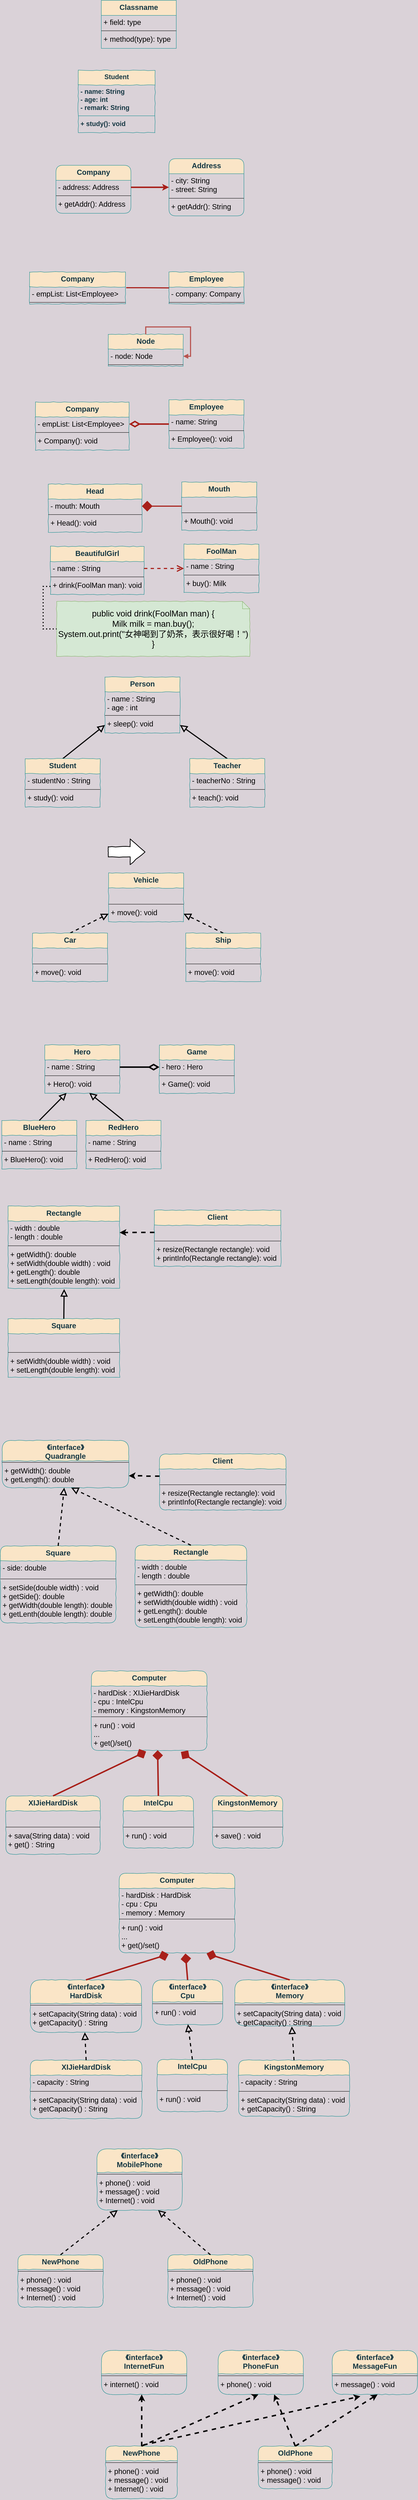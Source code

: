 <mxfile version="14.1.1" type="github">
  <diagram id="iPOh9hNnexlb9-bXyk7U" name="第 1 页">
    <mxGraphModel dx="1422" dy="804" grid="0" gridSize="10" guides="1" tooltips="1" connect="1" arrows="1" fold="1" page="1" pageScale="1" pageWidth="827" pageHeight="1169" background="#DAD2D8" math="0" shadow="0">
      <root>
        <mxCell id="0" />
        <mxCell id="1" parent="0" />
        <mxCell id="CSSTJ6BtcHgGvx3lMUtp-1" value="Student" style="swimlane;fontStyle=1;align=center;verticalAlign=top;childLayout=stackLayout;horizontal=1;startSize=40;horizontalStack=0;resizeParent=1;resizeParentMax=0;resizeLast=0;collapsible=1;marginBottom=0;glass=0;shadow=0;fontSize=18;fillColor=#FAE5C7;strokeColor=#0F8B8D;fontColor=#143642;container=0;comic=1;treeMoving=0;treeFolding=0;resizeHeight=0;resizeWidth=0;movableLabel=0;backgroundOutline=0;metaEdit=0;autosize=0;" parent="1" vertex="1">
          <mxGeometry x="236" y="317" width="210" height="170" as="geometry" />
        </mxCell>
        <mxCell id="CSSTJ6BtcHgGvx3lMUtp-2" value="- name: String&#xa;- age: int&#xa;- remark: String" style="text;strokeColor=none;fillColor=none;align=left;verticalAlign=top;spacingLeft=4;spacingRight=4;overflow=hidden;rotatable=0;points=[[0,0.5],[1,0.5]];portConstraint=eastwest;fontSize=18;fontStyle=1;fontColor=#143642;" parent="CSSTJ6BtcHgGvx3lMUtp-1" vertex="1">
          <mxGeometry y="40" width="210" height="80" as="geometry" />
        </mxCell>
        <mxCell id="CSSTJ6BtcHgGvx3lMUtp-3" value="" style="line;strokeWidth=1;fillColor=none;align=left;verticalAlign=middle;spacingTop=-1;spacingLeft=3;spacingRight=3;rotatable=0;labelPosition=right;points=[];portConstraint=eastwest;labelBackgroundColor=#DAD2D8;strokeColor=#0F8B8D;fontColor=#143642;" parent="CSSTJ6BtcHgGvx3lMUtp-1" vertex="1">
          <mxGeometry y="120" width="210" height="8" as="geometry" />
        </mxCell>
        <mxCell id="CSSTJ6BtcHgGvx3lMUtp-4" value="+ study(): void" style="text;strokeColor=none;fillColor=none;align=left;verticalAlign=top;spacingLeft=4;spacingRight=4;overflow=hidden;rotatable=0;points=[[0,0.5],[1,0.5]];portConstraint=eastwest;fontSize=18;fontStyle=1;fontColor=#143642;" parent="CSSTJ6BtcHgGvx3lMUtp-1" vertex="1">
          <mxGeometry y="128" width="210" height="42" as="geometry" />
        </mxCell>
        <mxCell id="CSSTJ6BtcHgGvx3lMUtp-5" value="Classname" style="swimlane;fontStyle=1;align=center;verticalAlign=top;childLayout=stackLayout;horizontal=1;startSize=41;horizontalStack=0;resizeParent=1;resizeParentMax=0;resizeLast=0;collapsible=1;marginBottom=0;shadow=0;glass=0;comic=0;strokeColor=#0F8B8D;fillColor=#FAE5C7;fontColor=#143642;fontSize=20;" parent="1" vertex="1">
          <mxGeometry x="299" y="126" width="205" height="131" as="geometry" />
        </mxCell>
        <mxCell id="CSSTJ6BtcHgGvx3lMUtp-6" value="+ field: type" style="text;strokeColor=none;fillColor=none;align=left;verticalAlign=top;spacingLeft=4;spacingRight=4;overflow=hidden;rotatable=0;points=[[0,0.5],[1,0.5]];portConstraint=eastwest;fontSize=20;" parent="CSSTJ6BtcHgGvx3lMUtp-5" vertex="1">
          <mxGeometry y="41" width="205" height="38" as="geometry" />
        </mxCell>
        <mxCell id="CSSTJ6BtcHgGvx3lMUtp-7" value="" style="line;strokeWidth=1;fillColor=none;align=left;verticalAlign=middle;spacingTop=-1;spacingLeft=3;spacingRight=3;rotatable=0;labelPosition=right;points=[];portConstraint=eastwest;fontSize=20;" parent="CSSTJ6BtcHgGvx3lMUtp-5" vertex="1">
          <mxGeometry y="79" width="205" height="8" as="geometry" />
        </mxCell>
        <mxCell id="CSSTJ6BtcHgGvx3lMUtp-8" value="+ method(type): type" style="text;strokeColor=none;fillColor=none;align=left;verticalAlign=top;spacingLeft=4;spacingRight=4;overflow=hidden;rotatable=0;points=[[0,0.5],[1,0.5]];portConstraint=eastwest;fontSize=20;" parent="CSSTJ6BtcHgGvx3lMUtp-5" vertex="1">
          <mxGeometry y="87" width="205" height="44" as="geometry" />
        </mxCell>
        <mxCell id="CSSTJ6BtcHgGvx3lMUtp-10" value="Company" style="swimlane;fontStyle=1;align=center;verticalAlign=top;childLayout=stackLayout;horizontal=1;startSize=41;horizontalStack=0;resizeParent=1;resizeParentMax=0;resizeLast=0;collapsible=1;marginBottom=0;shadow=0;glass=0;comic=0;strokeColor=#0F8B8D;fillColor=#FAE5C7;fontColor=#143642;fontSize=20;rounded=1;" parent="1" vertex="1">
          <mxGeometry x="175" y="576" width="205" height="131" as="geometry" />
        </mxCell>
        <mxCell id="CSSTJ6BtcHgGvx3lMUtp-11" value="- address: Address" style="text;strokeColor=none;fillColor=none;align=left;verticalAlign=top;spacingLeft=4;spacingRight=4;overflow=hidden;rotatable=0;points=[[0,0.5],[1,0.5]];portConstraint=eastwest;fontSize=20;" parent="CSSTJ6BtcHgGvx3lMUtp-10" vertex="1">
          <mxGeometry y="41" width="205" height="38" as="geometry" />
        </mxCell>
        <mxCell id="CSSTJ6BtcHgGvx3lMUtp-12" value="" style="line;strokeWidth=1;fillColor=none;align=left;verticalAlign=middle;spacingTop=-1;spacingLeft=3;spacingRight=3;rotatable=0;labelPosition=right;points=[];portConstraint=eastwest;fontSize=20;" parent="CSSTJ6BtcHgGvx3lMUtp-10" vertex="1">
          <mxGeometry y="79" width="205" height="8" as="geometry" />
        </mxCell>
        <mxCell id="CSSTJ6BtcHgGvx3lMUtp-13" value="+ getAddr(): Address" style="text;strokeColor=none;fillColor=none;align=left;verticalAlign=top;spacingLeft=4;spacingRight=4;overflow=hidden;rotatable=0;points=[[0,0.5],[1,0.5]];portConstraint=eastwest;fontSize=20;" parent="CSSTJ6BtcHgGvx3lMUtp-10" vertex="1">
          <mxGeometry y="87" width="205" height="44" as="geometry" />
        </mxCell>
        <mxCell id="CSSTJ6BtcHgGvx3lMUtp-14" value="Address" style="swimlane;fontStyle=1;align=center;verticalAlign=top;childLayout=stackLayout;horizontal=1;startSize=41;horizontalStack=0;resizeParent=1;resizeParentMax=0;resizeLast=0;collapsible=1;marginBottom=0;shadow=0;glass=0;comic=0;strokeColor=#0F8B8D;fillColor=#FAE5C7;fontColor=#143642;fontSize=20;rounded=1;" parent="1" vertex="1">
          <mxGeometry x="484" y="558" width="205" height="156" as="geometry">
            <mxRectangle x="484" y="558" width="107" height="41" as="alternateBounds" />
          </mxGeometry>
        </mxCell>
        <mxCell id="CSSTJ6BtcHgGvx3lMUtp-15" value="- city: String&#xa;- street: String" style="text;strokeColor=none;fillColor=none;align=left;verticalAlign=top;spacingLeft=4;spacingRight=4;overflow=hidden;rotatable=0;points=[[0,0.5],[1,0.5]];portConstraint=eastwest;fontSize=20;" parent="CSSTJ6BtcHgGvx3lMUtp-14" vertex="1">
          <mxGeometry y="41" width="205" height="63" as="geometry" />
        </mxCell>
        <mxCell id="CSSTJ6BtcHgGvx3lMUtp-16" value="" style="line;strokeWidth=1;fillColor=none;align=left;verticalAlign=middle;spacingTop=-1;spacingLeft=3;spacingRight=3;rotatable=0;labelPosition=right;points=[];portConstraint=eastwest;fontSize=20;" parent="CSSTJ6BtcHgGvx3lMUtp-14" vertex="1">
          <mxGeometry y="104" width="205" height="8" as="geometry" />
        </mxCell>
        <mxCell id="CSSTJ6BtcHgGvx3lMUtp-17" value="+ getAddr(): String" style="text;strokeColor=none;fillColor=none;align=left;verticalAlign=top;spacingLeft=4;spacingRight=4;overflow=hidden;rotatable=0;points=[[0,0.5],[1,0.5]];portConstraint=eastwest;fontSize=20;" parent="CSSTJ6BtcHgGvx3lMUtp-14" vertex="1">
          <mxGeometry y="112" width="205" height="44" as="geometry" />
        </mxCell>
        <mxCell id="CSSTJ6BtcHgGvx3lMUtp-18" style="edgeStyle=orthogonalEdgeStyle;rounded=1;orthogonalLoop=1;jettySize=auto;html=1;exitX=1;exitY=0.5;exitDx=0;exitDy=0;entryX=0;entryY=0.5;entryDx=0;entryDy=0;strokeColor=#A8201A;fillColor=#FAE5C7;fontSize=20;fontColor=#143642;strokeWidth=4;" parent="1" source="CSSTJ6BtcHgGvx3lMUtp-11" target="CSSTJ6BtcHgGvx3lMUtp-14" edge="1">
          <mxGeometry relative="1" as="geometry" />
        </mxCell>
        <mxCell id="FzK90veQe9nic6G6usa5-2" value="Company" style="swimlane;fontStyle=1;align=center;verticalAlign=top;childLayout=stackLayout;horizontal=1;startSize=41;horizontalStack=0;resizeParent=1;resizeParentMax=0;resizeLast=0;collapsible=1;marginBottom=0;shadow=0;glass=0;comic=1;strokeColor=#0F8B8D;fillColor=#FAE5C7;fontColor=#143642;fontSize=20;rounded=0;" parent="1" vertex="1">
          <mxGeometry x="103" y="867" width="262" height="87" as="geometry" />
        </mxCell>
        <mxCell id="FzK90veQe9nic6G6usa5-3" value="- empList: List&lt;Employee&gt;" style="text;strokeColor=none;fillColor=none;align=left;verticalAlign=top;spacingLeft=4;spacingRight=4;overflow=hidden;rotatable=0;points=[[0,0.5],[1,0.5]];portConstraint=eastwest;fontSize=20;" parent="FzK90veQe9nic6G6usa5-2" vertex="1">
          <mxGeometry y="41" width="262" height="38" as="geometry" />
        </mxCell>
        <mxCell id="FzK90veQe9nic6G6usa5-4" value="" style="line;strokeWidth=1;fillColor=none;align=left;verticalAlign=middle;spacingTop=-1;spacingLeft=3;spacingRight=3;rotatable=0;labelPosition=right;points=[];portConstraint=eastwest;fontSize=20;" parent="FzK90veQe9nic6G6usa5-2" vertex="1">
          <mxGeometry y="79" width="262" height="8" as="geometry" />
        </mxCell>
        <mxCell id="FzK90veQe9nic6G6usa5-6" value="Employee" style="swimlane;fontStyle=1;align=center;verticalAlign=top;childLayout=stackLayout;horizontal=1;startSize=41;horizontalStack=0;resizeParent=1;resizeParentMax=0;resizeLast=0;collapsible=1;marginBottom=0;shadow=0;glass=0;comic=1;strokeColor=#0F8B8D;fillColor=#FAE5C7;fontColor=#143642;fontSize=20;rounded=0;" parent="1" vertex="1">
          <mxGeometry x="484" y="867" width="205" height="87" as="geometry">
            <mxRectangle x="484" y="558" width="107" height="41" as="alternateBounds" />
          </mxGeometry>
        </mxCell>
        <mxCell id="FzK90veQe9nic6G6usa5-7" value="- company: Company" style="text;strokeColor=none;fillColor=none;align=left;verticalAlign=top;spacingLeft=4;spacingRight=4;overflow=hidden;rotatable=0;points=[[0,0.5],[1,0.5]];portConstraint=eastwest;fontSize=20;" parent="FzK90veQe9nic6G6usa5-6" vertex="1">
          <mxGeometry y="41" width="205" height="38" as="geometry" />
        </mxCell>
        <mxCell id="FzK90veQe9nic6G6usa5-8" value="" style="line;strokeWidth=1;fillColor=none;align=left;verticalAlign=middle;spacingTop=-1;spacingLeft=3;spacingRight=3;rotatable=0;labelPosition=right;points=[];portConstraint=eastwest;fontSize=20;" parent="FzK90veQe9nic6G6usa5-6" vertex="1">
          <mxGeometry y="79" width="205" height="8" as="geometry" />
        </mxCell>
        <mxCell id="FzK90veQe9nic6G6usa5-10" style="edgeStyle=orthogonalEdgeStyle;rounded=1;orthogonalLoop=1;jettySize=auto;html=1;exitX=1.008;exitY=0.053;exitDx=0;exitDy=0;entryX=0;entryY=0.5;entryDx=0;entryDy=0;strokeColor=#A8201A;fillColor=#FAE5C7;fontSize=20;fontColor=#143642;strokeWidth=3;exitPerimeter=0;endArrow=none;endFill=0;" parent="1" source="FzK90veQe9nic6G6usa5-3" target="FzK90veQe9nic6G6usa5-6" edge="1">
          <mxGeometry relative="1" as="geometry" />
        </mxCell>
        <mxCell id="FzK90veQe9nic6G6usa5-19" value="Node" style="swimlane;fontStyle=1;align=center;verticalAlign=top;childLayout=stackLayout;horizontal=1;startSize=41;horizontalStack=0;resizeParent=1;resizeParentMax=0;resizeLast=0;collapsible=1;marginBottom=0;shadow=0;glass=0;comic=1;strokeColor=#0F8B8D;fillColor=#FAE5C7;fontColor=#143642;fontSize=20;rounded=0;sketch=0;" parent="1" vertex="1">
          <mxGeometry x="318" y="1037" width="205" height="87" as="geometry">
            <mxRectangle x="484" y="558" width="107" height="41" as="alternateBounds" />
          </mxGeometry>
        </mxCell>
        <mxCell id="FzK90veQe9nic6G6usa5-20" value="- node: Node" style="text;strokeColor=none;fillColor=none;align=left;verticalAlign=top;spacingLeft=4;spacingRight=4;overflow=hidden;rotatable=0;points=[[0,0.5],[1,0.5]];portConstraint=eastwest;fontSize=20;" parent="FzK90veQe9nic6G6usa5-19" vertex="1">
          <mxGeometry y="41" width="205" height="38" as="geometry" />
        </mxCell>
        <mxCell id="FzK90veQe9nic6G6usa5-21" value="" style="line;strokeWidth=1;fillColor=none;align=left;verticalAlign=middle;spacingTop=-1;spacingLeft=3;spacingRight=3;rotatable=0;labelPosition=right;points=[];portConstraint=eastwest;fontSize=20;" parent="FzK90veQe9nic6G6usa5-19" vertex="1">
          <mxGeometry y="79" width="205" height="8" as="geometry" />
        </mxCell>
        <mxCell id="FzK90veQe9nic6G6usa5-22" style="edgeStyle=orthogonalEdgeStyle;rounded=0;orthogonalLoop=1;jettySize=auto;html=1;exitX=0.5;exitY=0;exitDx=0;exitDy=0;entryX=1;entryY=0.5;entryDx=0;entryDy=0;endArrow=block;endFill=1;strokeWidth=3;fillColor=#f8cecc;strokeColor=#b85450;" parent="FzK90veQe9nic6G6usa5-19" source="FzK90veQe9nic6G6usa5-19" target="FzK90veQe9nic6G6usa5-20" edge="1">
          <mxGeometry relative="1" as="geometry" />
        </mxCell>
        <mxCell id="FzK90veQe9nic6G6usa5-31" value="Company" style="swimlane;fontStyle=1;align=center;verticalAlign=top;childLayout=stackLayout;horizontal=1;startSize=41;horizontalStack=0;resizeParent=1;resizeParentMax=0;resizeLast=0;collapsible=1;marginBottom=0;shadow=0;glass=0;comic=1;strokeColor=#0F8B8D;fillColor=#FAE5C7;fontColor=#143642;fontSize=20;rounded=0;sketch=0;" parent="1" vertex="1">
          <mxGeometry x="119" y="1222" width="256" height="131" as="geometry" />
        </mxCell>
        <mxCell id="FzK90veQe9nic6G6usa5-32" value="- empList: List&lt;Employee&gt;" style="text;strokeColor=none;fillColor=none;align=left;verticalAlign=top;spacingLeft=4;spacingRight=4;overflow=hidden;rotatable=0;points=[[0,0.5],[1,0.5]];portConstraint=eastwest;fontSize=20;" parent="FzK90veQe9nic6G6usa5-31" vertex="1">
          <mxGeometry y="41" width="256" height="38" as="geometry" />
        </mxCell>
        <mxCell id="FzK90veQe9nic6G6usa5-33" value="" style="line;strokeWidth=1;fillColor=none;align=left;verticalAlign=middle;spacingTop=-1;spacingLeft=3;spacingRight=3;rotatable=0;labelPosition=right;points=[];portConstraint=eastwest;fontSize=20;" parent="FzK90veQe9nic6G6usa5-31" vertex="1">
          <mxGeometry y="79" width="256" height="8" as="geometry" />
        </mxCell>
        <mxCell id="FzK90veQe9nic6G6usa5-34" value="+ Company(): void" style="text;strokeColor=none;fillColor=none;align=left;verticalAlign=top;spacingLeft=4;spacingRight=4;overflow=hidden;rotatable=0;points=[[0,0.5],[1,0.5]];portConstraint=eastwest;fontSize=20;" parent="FzK90veQe9nic6G6usa5-31" vertex="1">
          <mxGeometry y="87" width="256" height="44" as="geometry" />
        </mxCell>
        <mxCell id="FzK90veQe9nic6G6usa5-35" value="Employee" style="swimlane;fontStyle=1;align=center;verticalAlign=top;childLayout=stackLayout;horizontal=1;startSize=41;horizontalStack=0;resizeParent=1;resizeParentMax=0;resizeLast=0;collapsible=1;marginBottom=0;shadow=0;glass=0;comic=1;strokeColor=#0F8B8D;fillColor=#FAE5C7;fontColor=#143642;fontSize=20;rounded=0;" parent="1" vertex="1">
          <mxGeometry x="484" y="1216" width="205" height="132" as="geometry">
            <mxRectangle x="484" y="558" width="107" height="41" as="alternateBounds" />
          </mxGeometry>
        </mxCell>
        <mxCell id="FzK90veQe9nic6G6usa5-36" value="- name: String" style="text;strokeColor=none;fillColor=none;align=left;verticalAlign=top;spacingLeft=4;spacingRight=4;overflow=hidden;rotatable=0;points=[[0,0.5],[1,0.5]];portConstraint=eastwest;fontSize=20;" parent="FzK90veQe9nic6G6usa5-35" vertex="1">
          <mxGeometry y="41" width="205" height="39" as="geometry" />
        </mxCell>
        <mxCell id="FzK90veQe9nic6G6usa5-37" value="" style="line;strokeWidth=1;fillColor=none;align=left;verticalAlign=middle;spacingTop=-1;spacingLeft=3;spacingRight=3;rotatable=0;labelPosition=right;points=[];portConstraint=eastwest;fontSize=20;" parent="FzK90veQe9nic6G6usa5-35" vertex="1">
          <mxGeometry y="80" width="205" height="8" as="geometry" />
        </mxCell>
        <mxCell id="FzK90veQe9nic6G6usa5-38" value="+ Employee(): void" style="text;strokeColor=none;fillColor=none;align=left;verticalAlign=top;spacingLeft=4;spacingRight=4;overflow=hidden;rotatable=0;points=[[0,0.5],[1,0.5]];portConstraint=eastwest;fontSize=20;" parent="FzK90veQe9nic6G6usa5-35" vertex="1">
          <mxGeometry y="88" width="205" height="44" as="geometry" />
        </mxCell>
        <mxCell id="FzK90veQe9nic6G6usa5-39" style="edgeStyle=orthogonalEdgeStyle;rounded=1;orthogonalLoop=1;jettySize=auto;html=1;entryX=0;entryY=0.5;entryDx=0;entryDy=0;strokeColor=#A8201A;fillColor=#FAE5C7;fontSize=20;fontColor=#143642;strokeWidth=4;endArrow=none;endFill=0;startArrow=diamondThin;startFill=0;exitX=1;exitY=0.5;exitDx=0;exitDy=0;endSize=6;startSize=20;" parent="1" source="FzK90veQe9nic6G6usa5-32" target="FzK90veQe9nic6G6usa5-35" edge="1">
          <mxGeometry relative="1" as="geometry">
            <mxPoint x="424" y="1282" as="sourcePoint" />
            <Array as="points" />
          </mxGeometry>
        </mxCell>
        <mxCell id="FzK90veQe9nic6G6usa5-41" value="Head" style="swimlane;fontStyle=1;align=center;verticalAlign=top;childLayout=stackLayout;horizontal=1;startSize=41;horizontalStack=0;resizeParent=1;resizeParentMax=0;resizeLast=0;collapsible=1;marginBottom=0;shadow=0;glass=0;comic=1;strokeColor=#0F8B8D;fillColor=#FAE5C7;fontColor=#143642;fontSize=20;rounded=0;sketch=0;" parent="1" vertex="1">
          <mxGeometry x="154" y="1446" width="256" height="131" as="geometry" />
        </mxCell>
        <mxCell id="FzK90veQe9nic6G6usa5-42" value="- mouth: Mouth" style="text;strokeColor=none;fillColor=none;align=left;verticalAlign=top;spacingLeft=4;spacingRight=4;overflow=hidden;rotatable=0;points=[[0,0.5],[1,0.5]];portConstraint=eastwest;fontSize=20;" parent="FzK90veQe9nic6G6usa5-41" vertex="1">
          <mxGeometry y="41" width="256" height="38" as="geometry" />
        </mxCell>
        <mxCell id="FzK90veQe9nic6G6usa5-43" value="" style="line;strokeWidth=1;fillColor=none;align=left;verticalAlign=middle;spacingTop=-1;spacingLeft=3;spacingRight=3;rotatable=0;labelPosition=right;points=[];portConstraint=eastwest;fontSize=20;" parent="FzK90veQe9nic6G6usa5-41" vertex="1">
          <mxGeometry y="79" width="256" height="8" as="geometry" />
        </mxCell>
        <mxCell id="FzK90veQe9nic6G6usa5-44" value="+ Head(): void" style="text;strokeColor=none;fillColor=none;align=left;verticalAlign=top;spacingLeft=4;spacingRight=4;overflow=hidden;rotatable=0;points=[[0,0.5],[1,0.5]];portConstraint=eastwest;fontSize=20;" parent="FzK90veQe9nic6G6usa5-41" vertex="1">
          <mxGeometry y="87" width="256" height="44" as="geometry" />
        </mxCell>
        <mxCell id="FzK90veQe9nic6G6usa5-45" value="Mouth" style="swimlane;fontStyle=1;align=center;verticalAlign=top;childLayout=stackLayout;horizontal=1;startSize=41;horizontalStack=0;resizeParent=1;resizeParentMax=0;resizeLast=0;collapsible=1;marginBottom=0;shadow=0;glass=0;comic=1;strokeColor=#0F8B8D;fillColor=#FAE5C7;fontColor=#143642;fontSize=20;rounded=0;" parent="1" vertex="1">
          <mxGeometry x="519" y="1440" width="205" height="132" as="geometry">
            <mxRectangle x="484" y="558" width="107" height="41" as="alternateBounds" />
          </mxGeometry>
        </mxCell>
        <mxCell id="FzK90veQe9nic6G6usa5-46" value=" " style="text;strokeColor=none;fillColor=none;align=left;verticalAlign=top;spacingLeft=4;spacingRight=4;overflow=hidden;rotatable=0;points=[[0,0.5],[1,0.5]];portConstraint=eastwest;fontSize=20;" parent="FzK90veQe9nic6G6usa5-45" vertex="1">
          <mxGeometry y="41" width="205" height="39" as="geometry" />
        </mxCell>
        <mxCell id="FzK90veQe9nic6G6usa5-47" value="" style="line;strokeWidth=1;fillColor=none;align=left;verticalAlign=middle;spacingTop=-1;spacingLeft=3;spacingRight=3;rotatable=0;labelPosition=right;points=[];portConstraint=eastwest;fontSize=20;" parent="FzK90veQe9nic6G6usa5-45" vertex="1">
          <mxGeometry y="80" width="205" height="8" as="geometry" />
        </mxCell>
        <mxCell id="FzK90veQe9nic6G6usa5-48" value="+ Mouth(): void" style="text;strokeColor=none;fillColor=none;align=left;verticalAlign=top;spacingLeft=4;spacingRight=4;overflow=hidden;rotatable=0;points=[[0,0.5],[1,0.5]];portConstraint=eastwest;fontSize=20;" parent="FzK90veQe9nic6G6usa5-45" vertex="1">
          <mxGeometry y="88" width="205" height="44" as="geometry" />
        </mxCell>
        <mxCell id="FzK90veQe9nic6G6usa5-49" style="edgeStyle=orthogonalEdgeStyle;rounded=1;orthogonalLoop=1;jettySize=auto;html=1;entryX=0;entryY=0.5;entryDx=0;entryDy=0;strokeColor=#A8201A;fillColor=#FAE5C7;fontSize=20;fontColor=#143642;strokeWidth=3;endArrow=none;endFill=0;startArrow=diamond;startFill=1;exitX=1;exitY=0.5;exitDx=0;exitDy=0;endSize=6;startSize=22;sourcePerimeterSpacing=-17;" parent="1" source="FzK90veQe9nic6G6usa5-42" target="FzK90veQe9nic6G6usa5-45" edge="1">
          <mxGeometry relative="1" as="geometry">
            <mxPoint x="459" y="1506" as="sourcePoint" />
            <Array as="points" />
          </mxGeometry>
        </mxCell>
        <mxCell id="FzK90veQe9nic6G6usa5-51" value="BeautifulGirl" style="swimlane;fontStyle=1;align=center;verticalAlign=top;childLayout=stackLayout;horizontal=1;startSize=41;horizontalStack=0;resizeParent=1;resizeParentMax=0;resizeLast=0;collapsible=1;marginBottom=0;shadow=0;glass=0;comic=1;strokeColor=#0F8B8D;fillColor=#FAE5C7;fontColor=#143642;fontSize=20;rounded=0;sketch=0;" parent="1" vertex="1">
          <mxGeometry x="160" y="1616" width="256" height="131" as="geometry" />
        </mxCell>
        <mxCell id="FzK90veQe9nic6G6usa5-52" value="- name : String" style="text;strokeColor=none;fillColor=none;align=left;verticalAlign=top;spacingLeft=4;spacingRight=4;overflow=hidden;rotatable=0;points=[[0,0.5],[1,0.5]];portConstraint=eastwest;fontSize=20;" parent="FzK90veQe9nic6G6usa5-51" vertex="1">
          <mxGeometry y="41" width="256" height="38" as="geometry" />
        </mxCell>
        <mxCell id="FzK90veQe9nic6G6usa5-53" value="" style="line;strokeWidth=1;fillColor=none;align=left;verticalAlign=middle;spacingTop=-1;spacingLeft=3;spacingRight=3;rotatable=0;labelPosition=right;points=[];portConstraint=eastwest;fontSize=20;" parent="FzK90veQe9nic6G6usa5-51" vertex="1">
          <mxGeometry y="79" width="256" height="8" as="geometry" />
        </mxCell>
        <mxCell id="FzK90veQe9nic6G6usa5-54" value="+ drink(FoolMan man): void" style="text;strokeColor=none;fillColor=none;align=left;verticalAlign=top;spacingLeft=4;spacingRight=4;overflow=hidden;rotatable=0;points=[[0,0.5],[1,0.5]];portConstraint=eastwest;fontSize=20;" parent="FzK90veQe9nic6G6usa5-51" vertex="1">
          <mxGeometry y="87" width="256" height="44" as="geometry" />
        </mxCell>
        <mxCell id="FzK90veQe9nic6G6usa5-55" value="FoolMan" style="swimlane;fontStyle=1;align=center;verticalAlign=top;childLayout=stackLayout;horizontal=1;startSize=41;horizontalStack=0;resizeParent=1;resizeParentMax=0;resizeLast=0;collapsible=1;marginBottom=0;shadow=0;glass=0;comic=1;strokeColor=#0F8B8D;fillColor=#FAE5C7;fontColor=#143642;fontSize=20;rounded=0;" parent="1" vertex="1">
          <mxGeometry x="525" y="1610" width="205" height="132" as="geometry">
            <mxRectangle x="484" y="558" width="107" height="41" as="alternateBounds" />
          </mxGeometry>
        </mxCell>
        <mxCell id="FzK90veQe9nic6G6usa5-56" value="- name : String" style="text;strokeColor=none;fillColor=none;align=left;verticalAlign=top;spacingLeft=4;spacingRight=4;overflow=hidden;rotatable=0;points=[[0,0.5],[1,0.5]];portConstraint=eastwest;fontSize=20;" parent="FzK90veQe9nic6G6usa5-55" vertex="1">
          <mxGeometry y="41" width="205" height="39" as="geometry" />
        </mxCell>
        <mxCell id="FzK90veQe9nic6G6usa5-57" value="" style="line;strokeWidth=1;fillColor=none;align=left;verticalAlign=middle;spacingTop=-1;spacingLeft=3;spacingRight=3;rotatable=0;labelPosition=right;points=[];portConstraint=eastwest;fontSize=20;" parent="FzK90veQe9nic6G6usa5-55" vertex="1">
          <mxGeometry y="80" width="205" height="8" as="geometry" />
        </mxCell>
        <mxCell id="FzK90veQe9nic6G6usa5-58" value="+ buy(): Milk" style="text;strokeColor=none;fillColor=none;align=left;verticalAlign=top;spacingLeft=4;spacingRight=4;overflow=hidden;rotatable=0;points=[[0,0.5],[1,0.5]];portConstraint=eastwest;fontSize=20;" parent="FzK90veQe9nic6G6usa5-55" vertex="1">
          <mxGeometry y="88" width="205" height="44" as="geometry" />
        </mxCell>
        <mxCell id="FzK90veQe9nic6G6usa5-59" style="edgeStyle=orthogonalEdgeStyle;rounded=1;orthogonalLoop=1;jettySize=auto;html=1;entryX=0;entryY=0.5;entryDx=0;entryDy=0;strokeColor=#A8201A;fillColor=#FAE5C7;fontSize=20;fontColor=#143642;strokeWidth=3;endArrow=open;endFill=0;startArrow=none;startFill=0;exitX=1;exitY=0.5;exitDx=0;exitDy=0;endSize=13;startSize=6;sourcePerimeterSpacing=0;dashed=1;" parent="1" source="FzK90veQe9nic6G6usa5-52" target="FzK90veQe9nic6G6usa5-55" edge="1">
          <mxGeometry relative="1" as="geometry">
            <mxPoint x="465" y="1676" as="sourcePoint" />
            <Array as="points" />
          </mxGeometry>
        </mxCell>
        <mxCell id="FzK90veQe9nic6G6usa5-62" value="&lt;font style=&quot;font-size: 23px&quot;&gt;public void drink(FoolMan man) {&lt;br&gt;Milk milk = man.buy();&lt;br&gt;System.out.print(&quot;女神喝到了奶茶，表示很好喝！&quot;)&lt;br&gt;}&lt;/font&gt;" style="shape=note;size=20;whiteSpace=wrap;html=1;rounded=0;shadow=0;comic=1;sketch=0;fillColor=#d5e8d4;strokeColor=#82b366;" parent="1" vertex="1">
          <mxGeometry x="177" y="1766" width="528" height="150" as="geometry" />
        </mxCell>
        <mxCell id="FzK90veQe9nic6G6usa5-63" style="edgeStyle=orthogonalEdgeStyle;rounded=0;orthogonalLoop=1;jettySize=auto;html=1;exitX=0;exitY=0.5;exitDx=0;exitDy=0;entryX=0;entryY=0.5;entryDx=0;entryDy=0;entryPerimeter=0;startArrow=none;startFill=0;startSize=22;sourcePerimeterSpacing=-17;endArrow=none;endFill=0;endSize=6;strokeWidth=3;dashed=1;dashPattern=1 2;" parent="1" source="FzK90veQe9nic6G6usa5-54" target="FzK90veQe9nic6G6usa5-62" edge="1">
          <mxGeometry relative="1" as="geometry" />
        </mxCell>
        <mxCell id="FzK90veQe9nic6G6usa5-65" value="Person" style="swimlane;fontStyle=1;align=center;verticalAlign=top;childLayout=stackLayout;horizontal=1;startSize=41;horizontalStack=0;resizeParent=1;resizeParentMax=0;resizeLast=0;collapsible=1;marginBottom=0;shadow=0;glass=0;comic=1;strokeColor=#0F8B8D;fillColor=#FAE5C7;fontColor=#143642;fontSize=20;rounded=0;" parent="1" vertex="1">
          <mxGeometry x="309" y="1972" width="205" height="153" as="geometry">
            <mxRectangle x="484" y="558" width="107" height="41" as="alternateBounds" />
          </mxGeometry>
        </mxCell>
        <mxCell id="FzK90veQe9nic6G6usa5-66" value="- name : String&#xa;- age : int" style="text;strokeColor=none;fillColor=none;align=left;verticalAlign=top;spacingLeft=4;spacingRight=4;overflow=hidden;rotatable=0;points=[[0,0.5],[1,0.5]];portConstraint=eastwest;fontSize=20;" parent="FzK90veQe9nic6G6usa5-65" vertex="1">
          <mxGeometry y="41" width="205" height="60" as="geometry" />
        </mxCell>
        <mxCell id="FzK90veQe9nic6G6usa5-67" value="" style="line;strokeWidth=1;fillColor=none;align=left;verticalAlign=middle;spacingTop=-1;spacingLeft=3;spacingRight=3;rotatable=0;labelPosition=right;points=[];portConstraint=eastwest;fontSize=20;" parent="FzK90veQe9nic6G6usa5-65" vertex="1">
          <mxGeometry y="101" width="205" height="8" as="geometry" />
        </mxCell>
        <mxCell id="FzK90veQe9nic6G6usa5-68" value="+ sleep(): void" style="text;strokeColor=none;fillColor=none;align=left;verticalAlign=top;spacingLeft=4;spacingRight=4;overflow=hidden;rotatable=0;points=[[0,0.5],[1,0.5]];portConstraint=eastwest;fontSize=20;" parent="FzK90veQe9nic6G6usa5-65" vertex="1">
          <mxGeometry y="109" width="205" height="44" as="geometry" />
        </mxCell>
        <mxCell id="FzK90veQe9nic6G6usa5-85" style="rounded=0;orthogonalLoop=1;jettySize=auto;html=1;exitX=0.5;exitY=0;exitDx=0;exitDy=0;entryX=0;entryY=0.5;entryDx=0;entryDy=0;startArrow=none;startFill=0;startSize=6;sourcePerimeterSpacing=0;endArrow=block;endFill=0;endSize=13;strokeWidth=3;" parent="1" source="FzK90veQe9nic6G6usa5-73" target="FzK90veQe9nic6G6usa5-68" edge="1">
          <mxGeometry relative="1" as="geometry" />
        </mxCell>
        <mxCell id="FzK90veQe9nic6G6usa5-73" value="Student" style="swimlane;fontStyle=1;align=center;verticalAlign=top;childLayout=stackLayout;horizontal=1;startSize=41;horizontalStack=0;resizeParent=1;resizeParentMax=0;resizeLast=0;collapsible=1;marginBottom=0;shadow=0;glass=0;comic=1;strokeColor=#0F8B8D;fillColor=#FAE5C7;fontColor=#143642;fontSize=20;rounded=0;" parent="1" vertex="1">
          <mxGeometry x="91" y="2195" width="205" height="132" as="geometry">
            <mxRectangle x="484" y="558" width="107" height="41" as="alternateBounds" />
          </mxGeometry>
        </mxCell>
        <mxCell id="FzK90veQe9nic6G6usa5-74" value="- studentNo : String" style="text;strokeColor=none;fillColor=none;align=left;verticalAlign=top;spacingLeft=4;spacingRight=4;overflow=hidden;rotatable=0;points=[[0,0.5],[1,0.5]];portConstraint=eastwest;fontSize=20;" parent="FzK90veQe9nic6G6usa5-73" vertex="1">
          <mxGeometry y="41" width="205" height="39" as="geometry" />
        </mxCell>
        <mxCell id="FzK90veQe9nic6G6usa5-75" value="" style="line;strokeWidth=1;fillColor=none;align=left;verticalAlign=middle;spacingTop=-1;spacingLeft=3;spacingRight=3;rotatable=0;labelPosition=right;points=[];portConstraint=eastwest;fontSize=20;" parent="FzK90veQe9nic6G6usa5-73" vertex="1">
          <mxGeometry y="80" width="205" height="8" as="geometry" />
        </mxCell>
        <mxCell id="FzK90veQe9nic6G6usa5-76" value="+ study(): void" style="text;strokeColor=none;fillColor=none;align=left;verticalAlign=top;spacingLeft=4;spacingRight=4;overflow=hidden;rotatable=0;points=[[0,0.5],[1,0.5]];portConstraint=eastwest;fontSize=20;" parent="FzK90veQe9nic6G6usa5-73" vertex="1">
          <mxGeometry y="88" width="205" height="44" as="geometry" />
        </mxCell>
        <mxCell id="FzK90veQe9nic6G6usa5-86" style="rounded=0;orthogonalLoop=1;jettySize=auto;html=1;exitX=0.5;exitY=0;exitDx=0;exitDy=0;entryX=1;entryY=0.5;entryDx=0;entryDy=0;startArrow=none;startFill=0;startSize=6;sourcePerimeterSpacing=0;endArrow=block;endFill=0;endSize=13;strokeWidth=3;" parent="1" source="FzK90veQe9nic6G6usa5-81" target="FzK90veQe9nic6G6usa5-68" edge="1">
          <mxGeometry relative="1" as="geometry" />
        </mxCell>
        <mxCell id="FzK90veQe9nic6G6usa5-81" value="Teacher" style="swimlane;fontStyle=1;align=center;verticalAlign=top;childLayout=stackLayout;horizontal=1;startSize=41;horizontalStack=0;resizeParent=1;resizeParentMax=0;resizeLast=0;collapsible=1;marginBottom=0;shadow=0;glass=0;comic=1;strokeColor=#0F8B8D;fillColor=#FAE5C7;fontColor=#143642;fontSize=20;rounded=0;" parent="1" vertex="1">
          <mxGeometry x="541" y="2195" width="205" height="132" as="geometry">
            <mxRectangle x="484" y="558" width="107" height="41" as="alternateBounds" />
          </mxGeometry>
        </mxCell>
        <mxCell id="FzK90veQe9nic6G6usa5-82" value="- teacherNo : String" style="text;strokeColor=none;fillColor=none;align=left;verticalAlign=top;spacingLeft=4;spacingRight=4;overflow=hidden;rotatable=0;points=[[0,0.5],[1,0.5]];portConstraint=eastwest;fontSize=20;" parent="FzK90veQe9nic6G6usa5-81" vertex="1">
          <mxGeometry y="41" width="205" height="39" as="geometry" />
        </mxCell>
        <mxCell id="FzK90veQe9nic6G6usa5-83" value="" style="line;strokeWidth=1;fillColor=none;align=left;verticalAlign=middle;spacingTop=-1;spacingLeft=3;spacingRight=3;rotatable=0;labelPosition=right;points=[];portConstraint=eastwest;fontSize=20;" parent="FzK90veQe9nic6G6usa5-81" vertex="1">
          <mxGeometry y="80" width="205" height="8" as="geometry" />
        </mxCell>
        <mxCell id="FzK90veQe9nic6G6usa5-84" value="+ teach(): void" style="text;strokeColor=none;fillColor=none;align=left;verticalAlign=top;spacingLeft=4;spacingRight=4;overflow=hidden;rotatable=0;points=[[0,0.5],[1,0.5]];portConstraint=eastwest;fontSize=20;" parent="FzK90veQe9nic6G6usa5-81" vertex="1">
          <mxGeometry y="88" width="205" height="44" as="geometry" />
        </mxCell>
        <mxCell id="FzK90veQe9nic6G6usa5-87" value="" style="verticalLabelPosition=bottom;verticalAlign=top;html=1;strokeWidth=2;shape=mxgraph.arrows2.arrow;dy=0.6;dx=40;notch=0;rounded=0;shadow=0;comic=1;sketch=0;" parent="1" vertex="1">
          <mxGeometry x="318" y="2414" width="100" height="70" as="geometry" />
        </mxCell>
        <mxCell id="FzK90veQe9nic6G6usa5-89" value="Vehicle" style="swimlane;fontStyle=1;align=center;verticalAlign=top;childLayout=stackLayout;horizontal=1;startSize=41;horizontalStack=0;resizeParent=1;resizeParentMax=0;resizeLast=0;collapsible=1;marginBottom=0;shadow=0;glass=0;comic=1;strokeColor=#0F8B8D;fillColor=#FAE5C7;fontColor=#143642;fontSize=20;rounded=0;" parent="1" vertex="1">
          <mxGeometry x="319" y="2507" width="205" height="133" as="geometry">
            <mxRectangle x="484" y="558" width="107" height="41" as="alternateBounds" />
          </mxGeometry>
        </mxCell>
        <mxCell id="FzK90veQe9nic6G6usa5-90" value=" " style="text;strokeColor=none;fillColor=none;align=left;verticalAlign=top;spacingLeft=4;spacingRight=4;overflow=hidden;rotatable=0;points=[[0,0.5],[1,0.5]];portConstraint=eastwest;fontSize=20;" parent="FzK90veQe9nic6G6usa5-89" vertex="1">
          <mxGeometry y="41" width="205" height="40" as="geometry" />
        </mxCell>
        <mxCell id="FzK90veQe9nic6G6usa5-91" value="" style="line;strokeWidth=1;fillColor=none;align=left;verticalAlign=middle;spacingTop=-1;spacingLeft=3;spacingRight=3;rotatable=0;labelPosition=right;points=[];portConstraint=eastwest;fontSize=20;" parent="FzK90veQe9nic6G6usa5-89" vertex="1">
          <mxGeometry y="81" width="205" height="8" as="geometry" />
        </mxCell>
        <mxCell id="FzK90veQe9nic6G6usa5-92" value="+ move(): void" style="text;strokeColor=none;fillColor=none;align=left;verticalAlign=top;spacingLeft=4;spacingRight=4;overflow=hidden;rotatable=0;points=[[0,0.5],[1,0.5]];portConstraint=eastwest;fontSize=20;" parent="FzK90veQe9nic6G6usa5-89" vertex="1">
          <mxGeometry y="89" width="205" height="44" as="geometry" />
        </mxCell>
        <mxCell id="FzK90veQe9nic6G6usa5-93" style="rounded=0;orthogonalLoop=1;jettySize=auto;html=1;exitX=0.5;exitY=0;exitDx=0;exitDy=0;entryX=0;entryY=0.5;entryDx=0;entryDy=0;startArrow=none;startFill=0;startSize=6;sourcePerimeterSpacing=0;endArrow=block;endFill=0;endSize=13;strokeWidth=3;dashed=1;" parent="1" source="FzK90veQe9nic6G6usa5-94" target="FzK90veQe9nic6G6usa5-92" edge="1">
          <mxGeometry relative="1" as="geometry" />
        </mxCell>
        <mxCell id="FzK90veQe9nic6G6usa5-94" value="Car" style="swimlane;fontStyle=1;align=center;verticalAlign=top;childLayout=stackLayout;horizontal=1;startSize=41;horizontalStack=0;resizeParent=1;resizeParentMax=0;resizeLast=0;collapsible=1;marginBottom=0;shadow=0;glass=0;comic=1;strokeColor=#0F8B8D;fillColor=#FAE5C7;fontColor=#143642;fontSize=20;rounded=0;" parent="1" vertex="1">
          <mxGeometry x="111" y="2671" width="205" height="132" as="geometry">
            <mxRectangle x="484" y="558" width="107" height="41" as="alternateBounds" />
          </mxGeometry>
        </mxCell>
        <mxCell id="FzK90veQe9nic6G6usa5-95" value=" " style="text;strokeColor=none;fillColor=none;align=left;verticalAlign=top;spacingLeft=4;spacingRight=4;overflow=hidden;rotatable=0;points=[[0,0.5],[1,0.5]];portConstraint=eastwest;fontSize=20;" parent="FzK90veQe9nic6G6usa5-94" vertex="1">
          <mxGeometry y="41" width="205" height="39" as="geometry" />
        </mxCell>
        <mxCell id="FzK90veQe9nic6G6usa5-96" value="" style="line;strokeWidth=1;fillColor=none;align=left;verticalAlign=middle;spacingTop=-1;spacingLeft=3;spacingRight=3;rotatable=0;labelPosition=right;points=[];portConstraint=eastwest;fontSize=20;" parent="FzK90veQe9nic6G6usa5-94" vertex="1">
          <mxGeometry y="80" width="205" height="8" as="geometry" />
        </mxCell>
        <mxCell id="FzK90veQe9nic6G6usa5-97" value="+ move(): void" style="text;strokeColor=none;fillColor=none;align=left;verticalAlign=top;spacingLeft=4;spacingRight=4;overflow=hidden;rotatable=0;points=[[0,0.5],[1,0.5]];portConstraint=eastwest;fontSize=20;" parent="FzK90veQe9nic6G6usa5-94" vertex="1">
          <mxGeometry y="88" width="205" height="44" as="geometry" />
        </mxCell>
        <mxCell id="FzK90veQe9nic6G6usa5-98" style="rounded=0;orthogonalLoop=1;jettySize=auto;html=1;exitX=0.5;exitY=0;exitDx=0;exitDy=0;entryX=1;entryY=0.5;entryDx=0;entryDy=0;startArrow=none;startFill=0;startSize=6;sourcePerimeterSpacing=0;endArrow=block;endFill=0;endSize=13;strokeWidth=3;dashed=1;" parent="1" source="FzK90veQe9nic6G6usa5-99" target="FzK90veQe9nic6G6usa5-92" edge="1">
          <mxGeometry relative="1" as="geometry" />
        </mxCell>
        <mxCell id="FzK90veQe9nic6G6usa5-99" value="Ship" style="swimlane;fontStyle=1;align=center;verticalAlign=top;childLayout=stackLayout;horizontal=1;startSize=41;horizontalStack=0;resizeParent=1;resizeParentMax=0;resizeLast=0;collapsible=1;marginBottom=0;shadow=0;glass=0;comic=1;strokeColor=#0F8B8D;fillColor=#FAE5C7;fontColor=#143642;fontSize=20;rounded=0;" parent="1" vertex="1">
          <mxGeometry x="530" y="2671" width="205" height="132" as="geometry">
            <mxRectangle x="484" y="558" width="107" height="41" as="alternateBounds" />
          </mxGeometry>
        </mxCell>
        <mxCell id="FzK90veQe9nic6G6usa5-100" value=" " style="text;strokeColor=none;fillColor=none;align=left;verticalAlign=top;spacingLeft=4;spacingRight=4;overflow=hidden;rotatable=0;points=[[0,0.5],[1,0.5]];portConstraint=eastwest;fontSize=20;" parent="FzK90veQe9nic6G6usa5-99" vertex="1">
          <mxGeometry y="41" width="205" height="39" as="geometry" />
        </mxCell>
        <mxCell id="FzK90veQe9nic6G6usa5-101" value="" style="line;strokeWidth=1;fillColor=none;align=left;verticalAlign=middle;spacingTop=-1;spacingLeft=3;spacingRight=3;rotatable=0;labelPosition=right;points=[];portConstraint=eastwest;fontSize=20;" parent="FzK90veQe9nic6G6usa5-99" vertex="1">
          <mxGeometry y="80" width="205" height="8" as="geometry" />
        </mxCell>
        <mxCell id="FzK90veQe9nic6G6usa5-102" value="+ move(): void" style="text;strokeColor=none;fillColor=none;align=left;verticalAlign=top;spacingLeft=4;spacingRight=4;overflow=hidden;rotatable=0;points=[[0,0.5],[1,0.5]];portConstraint=eastwest;fontSize=20;" parent="FzK90veQe9nic6G6usa5-99" vertex="1">
          <mxGeometry y="88" width="205" height="44" as="geometry" />
        </mxCell>
        <mxCell id="T4xX0SWTOV8tFmBb5vpy-1" value="Game" style="swimlane;fontStyle=1;align=center;verticalAlign=top;childLayout=stackLayout;horizontal=1;startSize=41;horizontalStack=0;resizeParent=1;resizeParentMax=0;resizeLast=0;collapsible=1;marginBottom=0;shadow=0;glass=0;comic=1;strokeColor=#0F8B8D;fillColor=#FAE5C7;fontColor=#143642;fontSize=20;rounded=0;" parent="1" vertex="1">
          <mxGeometry x="458" y="2976" width="205" height="132" as="geometry">
            <mxRectangle x="484" y="558" width="107" height="41" as="alternateBounds" />
          </mxGeometry>
        </mxCell>
        <mxCell id="T4xX0SWTOV8tFmBb5vpy-2" value="- hero : Hero" style="text;strokeColor=none;fillColor=none;align=left;verticalAlign=top;spacingLeft=4;spacingRight=4;overflow=hidden;rotatable=0;points=[[0,0.5],[1,0.5]];portConstraint=eastwest;fontSize=20;" parent="T4xX0SWTOV8tFmBb5vpy-1" vertex="1">
          <mxGeometry y="41" width="205" height="39" as="geometry" />
        </mxCell>
        <mxCell id="T4xX0SWTOV8tFmBb5vpy-3" value="" style="line;strokeWidth=1;fillColor=none;align=left;verticalAlign=middle;spacingTop=-1;spacingLeft=3;spacingRight=3;rotatable=0;labelPosition=right;points=[];portConstraint=eastwest;fontSize=20;" parent="T4xX0SWTOV8tFmBb5vpy-1" vertex="1">
          <mxGeometry y="80" width="205" height="8" as="geometry" />
        </mxCell>
        <mxCell id="T4xX0SWTOV8tFmBb5vpy-4" value="+ Game(): void" style="text;strokeColor=none;fillColor=none;align=left;verticalAlign=top;spacingLeft=4;spacingRight=4;overflow=hidden;rotatable=0;points=[[0,0.5],[1,0.5]];portConstraint=eastwest;fontSize=20;" parent="T4xX0SWTOV8tFmBb5vpy-1" vertex="1">
          <mxGeometry y="88" width="205" height="44" as="geometry" />
        </mxCell>
        <mxCell id="T4xX0SWTOV8tFmBb5vpy-5" value="Hero" style="swimlane;fontStyle=1;align=center;verticalAlign=top;childLayout=stackLayout;horizontal=1;startSize=41;horizontalStack=0;resizeParent=1;resizeParentMax=0;resizeLast=0;collapsible=1;marginBottom=0;shadow=0;glass=0;comic=1;strokeColor=#0F8B8D;fillColor=#FAE5C7;fontColor=#143642;fontSize=20;rounded=0;" parent="1" vertex="1">
          <mxGeometry x="144.5" y="2976" width="205" height="132" as="geometry">
            <mxRectangle x="484" y="558" width="107" height="41" as="alternateBounds" />
          </mxGeometry>
        </mxCell>
        <mxCell id="T4xX0SWTOV8tFmBb5vpy-6" value="- name : String" style="text;strokeColor=none;fillColor=none;align=left;verticalAlign=top;spacingLeft=4;spacingRight=4;overflow=hidden;rotatable=0;points=[[0,0.5],[1,0.5]];portConstraint=eastwest;fontSize=20;" parent="T4xX0SWTOV8tFmBb5vpy-5" vertex="1">
          <mxGeometry y="41" width="205" height="39" as="geometry" />
        </mxCell>
        <mxCell id="T4xX0SWTOV8tFmBb5vpy-7" value="" style="line;strokeWidth=1;fillColor=none;align=left;verticalAlign=middle;spacingTop=-1;spacingLeft=3;spacingRight=3;rotatable=0;labelPosition=right;points=[];portConstraint=eastwest;fontSize=20;" parent="T4xX0SWTOV8tFmBb5vpy-5" vertex="1">
          <mxGeometry y="80" width="205" height="8" as="geometry" />
        </mxCell>
        <mxCell id="T4xX0SWTOV8tFmBb5vpy-8" value="+ Hero(): void" style="text;strokeColor=none;fillColor=none;align=left;verticalAlign=top;spacingLeft=4;spacingRight=4;overflow=hidden;rotatable=0;points=[[0,0.5],[1,0.5]];portConstraint=eastwest;fontSize=20;" parent="T4xX0SWTOV8tFmBb5vpy-5" vertex="1">
          <mxGeometry y="88" width="205" height="44" as="geometry" />
        </mxCell>
        <mxCell id="T4xX0SWTOV8tFmBb5vpy-9" style="edgeStyle=orthogonalEdgeStyle;rounded=1;orthogonalLoop=1;jettySize=auto;html=1;entryX=1;entryY=0.5;entryDx=0;entryDy=0;fillColor=#FAE5C7;fontSize=20;fontColor=#143642;strokeWidth=4;endArrow=none;endFill=0;startArrow=diamondThin;startFill=0;exitX=0;exitY=0.5;exitDx=0;exitDy=0;endSize=6;startSize=20;" parent="1" source="T4xX0SWTOV8tFmBb5vpy-2" target="T4xX0SWTOV8tFmBb5vpy-6" edge="1">
          <mxGeometry relative="1" as="geometry">
            <mxPoint x="390" y="3239" as="sourcePoint" />
            <Array as="points" />
            <mxPoint x="499" y="3239" as="targetPoint" />
          </mxGeometry>
        </mxCell>
        <mxCell id="T4xX0SWTOV8tFmBb5vpy-10" value="BlueHero" style="swimlane;fontStyle=1;align=center;verticalAlign=top;childLayout=stackLayout;horizontal=1;startSize=41;horizontalStack=0;resizeParent=1;resizeParentMax=0;resizeLast=0;collapsible=1;marginBottom=0;shadow=0;glass=0;comic=1;strokeColor=#0F8B8D;fillColor=#FAE5C7;fontColor=#143642;fontSize=20;rounded=0;" parent="1" vertex="1">
          <mxGeometry x="27" y="3182" width="205" height="132" as="geometry">
            <mxRectangle x="484" y="558" width="107" height="41" as="alternateBounds" />
          </mxGeometry>
        </mxCell>
        <mxCell id="T4xX0SWTOV8tFmBb5vpy-11" value="- name : String" style="text;strokeColor=none;fillColor=none;align=left;verticalAlign=top;spacingLeft=4;spacingRight=4;overflow=hidden;rotatable=0;points=[[0,0.5],[1,0.5]];portConstraint=eastwest;fontSize=20;" parent="T4xX0SWTOV8tFmBb5vpy-10" vertex="1">
          <mxGeometry y="41" width="205" height="39" as="geometry" />
        </mxCell>
        <mxCell id="T4xX0SWTOV8tFmBb5vpy-12" value="" style="line;strokeWidth=1;fillColor=none;align=left;verticalAlign=middle;spacingTop=-1;spacingLeft=3;spacingRight=3;rotatable=0;labelPosition=right;points=[];portConstraint=eastwest;fontSize=20;" parent="T4xX0SWTOV8tFmBb5vpy-10" vertex="1">
          <mxGeometry y="80" width="205" height="8" as="geometry" />
        </mxCell>
        <mxCell id="T4xX0SWTOV8tFmBb5vpy-13" value="+ BlueHero(): void" style="text;strokeColor=none;fillColor=none;align=left;verticalAlign=top;spacingLeft=4;spacingRight=4;overflow=hidden;rotatable=0;points=[[0,0.5],[1,0.5]];portConstraint=eastwest;fontSize=20;" parent="T4xX0SWTOV8tFmBb5vpy-10" vertex="1">
          <mxGeometry y="88" width="205" height="44" as="geometry" />
        </mxCell>
        <mxCell id="T4xX0SWTOV8tFmBb5vpy-14" style="rounded=0;orthogonalLoop=1;jettySize=auto;html=1;exitX=0.5;exitY=0;exitDx=0;exitDy=0;entryX=0.29;entryY=0.977;entryDx=0;entryDy=0;startArrow=none;startFill=0;startSize=6;sourcePerimeterSpacing=0;endArrow=block;endFill=0;endSize=13;strokeWidth=3;entryPerimeter=0;" parent="1" source="T4xX0SWTOV8tFmBb5vpy-10" target="T4xX0SWTOV8tFmBb5vpy-8" edge="1">
          <mxGeometry relative="1" as="geometry">
            <mxPoint x="310.25" y="3221" as="sourcePoint" />
            <mxPoint x="425.75" y="3129" as="targetPoint" />
          </mxGeometry>
        </mxCell>
        <mxCell id="T4xX0SWTOV8tFmBb5vpy-15" value="RedHero" style="swimlane;fontStyle=1;align=center;verticalAlign=top;childLayout=stackLayout;horizontal=1;startSize=41;horizontalStack=0;resizeParent=1;resizeParentMax=0;resizeLast=0;collapsible=1;marginBottom=0;shadow=0;glass=0;comic=1;strokeColor=#0F8B8D;fillColor=#FAE5C7;fontColor=#143642;fontSize=20;rounded=0;" parent="1" vertex="1">
          <mxGeometry x="257" y="3182" width="205" height="132" as="geometry">
            <mxRectangle x="484" y="558" width="107" height="41" as="alternateBounds" />
          </mxGeometry>
        </mxCell>
        <mxCell id="T4xX0SWTOV8tFmBb5vpy-16" value="- name : String" style="text;strokeColor=none;fillColor=none;align=left;verticalAlign=top;spacingLeft=4;spacingRight=4;overflow=hidden;rotatable=0;points=[[0,0.5],[1,0.5]];portConstraint=eastwest;fontSize=20;" parent="T4xX0SWTOV8tFmBb5vpy-15" vertex="1">
          <mxGeometry y="41" width="205" height="39" as="geometry" />
        </mxCell>
        <mxCell id="T4xX0SWTOV8tFmBb5vpy-17" value="" style="line;strokeWidth=1;fillColor=none;align=left;verticalAlign=middle;spacingTop=-1;spacingLeft=3;spacingRight=3;rotatable=0;labelPosition=right;points=[];portConstraint=eastwest;fontSize=20;" parent="T4xX0SWTOV8tFmBb5vpy-15" vertex="1">
          <mxGeometry y="80" width="205" height="8" as="geometry" />
        </mxCell>
        <mxCell id="T4xX0SWTOV8tFmBb5vpy-18" value="+ RedHero(): void" style="text;strokeColor=none;fillColor=none;align=left;verticalAlign=top;spacingLeft=4;spacingRight=4;overflow=hidden;rotatable=0;points=[[0,0.5],[1,0.5]];portConstraint=eastwest;fontSize=20;" parent="T4xX0SWTOV8tFmBb5vpy-15" vertex="1">
          <mxGeometry y="88" width="205" height="44" as="geometry" />
        </mxCell>
        <mxCell id="T4xX0SWTOV8tFmBb5vpy-19" style="rounded=0;orthogonalLoop=1;jettySize=auto;html=1;exitX=0.5;exitY=0;exitDx=0;exitDy=0;entryX=0.593;entryY=0.977;entryDx=0;entryDy=0;startArrow=none;startFill=0;startSize=6;sourcePerimeterSpacing=0;endArrow=block;endFill=0;endSize=13;strokeWidth=3;entryPerimeter=0;" parent="1" source="T4xX0SWTOV8tFmBb5vpy-15" target="T4xX0SWTOV8tFmBb5vpy-8" edge="1">
          <mxGeometry relative="1" as="geometry">
            <mxPoint x="570.25" y="3221.01" as="sourcePoint" />
            <mxPoint x="463.95" y="3106.998" as="targetPoint" />
          </mxGeometry>
        </mxCell>
        <mxCell id="T4xX0SWTOV8tFmBb5vpy-20" value="Rectangle" style="swimlane;fontStyle=1;align=center;verticalAlign=top;childLayout=stackLayout;horizontal=1;startSize=41;horizontalStack=0;resizeParent=1;resizeParentMax=0;resizeLast=0;collapsible=1;marginBottom=0;shadow=0;glass=0;comic=1;strokeColor=#0F8B8D;fillColor=#FAE5C7;fontColor=#143642;fontSize=20;rounded=0;" parent="1" vertex="1">
          <mxGeometry x="44" y="3416" width="305" height="224" as="geometry">
            <mxRectangle x="484" y="558" width="107" height="41" as="alternateBounds" />
          </mxGeometry>
        </mxCell>
        <mxCell id="T4xX0SWTOV8tFmBb5vpy-21" value="- width : double&#xa;- length : double" style="text;strokeColor=none;fillColor=none;align=left;verticalAlign=top;spacingLeft=4;spacingRight=4;overflow=hidden;rotatable=0;points=[[0,0.5],[1,0.5]];portConstraint=eastwest;fontSize=20;" parent="T4xX0SWTOV8tFmBb5vpy-20" vertex="1">
          <mxGeometry y="41" width="305" height="62" as="geometry" />
        </mxCell>
        <mxCell id="T4xX0SWTOV8tFmBb5vpy-22" value="" style="line;strokeWidth=1;fillColor=none;align=left;verticalAlign=middle;spacingTop=-1;spacingLeft=3;spacingRight=3;rotatable=0;labelPosition=right;points=[];portConstraint=eastwest;fontSize=20;" parent="T4xX0SWTOV8tFmBb5vpy-20" vertex="1">
          <mxGeometry y="103" width="305" height="10" as="geometry" />
        </mxCell>
        <mxCell id="T4xX0SWTOV8tFmBb5vpy-23" value="+ getWidth(): double&#xa;+ setWidth(double width) : void&#xa;+ getLength(): double&#xa;+ setLength(double length): void" style="text;strokeColor=none;fillColor=none;align=left;verticalAlign=top;spacingLeft=4;spacingRight=4;overflow=hidden;rotatable=0;points=[[0,0.5],[1,0.5]];portConstraint=eastwest;fontSize=20;" parent="T4xX0SWTOV8tFmBb5vpy-20" vertex="1">
          <mxGeometry y="113" width="305" height="111" as="geometry" />
        </mxCell>
        <mxCell id="T4xX0SWTOV8tFmBb5vpy-28" value="Client" style="swimlane;fontStyle=1;align=center;verticalAlign=top;childLayout=stackLayout;horizontal=1;startSize=41;horizontalStack=0;resizeParent=1;resizeParentMax=0;resizeLast=0;collapsible=1;marginBottom=0;shadow=0;glass=0;comic=1;strokeColor=#0F8B8D;fillColor=#FAE5C7;fontColor=#143642;fontSize=20;rounded=0;" parent="1" vertex="1">
          <mxGeometry x="444" y="3427" width="346" height="153" as="geometry">
            <mxRectangle x="484" y="558" width="107" height="41" as="alternateBounds" />
          </mxGeometry>
        </mxCell>
        <mxCell id="T4xX0SWTOV8tFmBb5vpy-29" value=" " style="text;strokeColor=none;fillColor=none;align=left;verticalAlign=top;spacingLeft=4;spacingRight=4;overflow=hidden;rotatable=0;points=[[0,0.5],[1,0.5]];portConstraint=eastwest;fontSize=20;" parent="T4xX0SWTOV8tFmBb5vpy-28" vertex="1">
          <mxGeometry y="41" width="346" height="39" as="geometry" />
        </mxCell>
        <mxCell id="T4xX0SWTOV8tFmBb5vpy-30" value="" style="line;strokeWidth=1;fillColor=none;align=left;verticalAlign=middle;spacingTop=-1;spacingLeft=3;spacingRight=3;rotatable=0;labelPosition=right;points=[];portConstraint=eastwest;fontSize=20;" parent="T4xX0SWTOV8tFmBb5vpy-28" vertex="1">
          <mxGeometry y="80" width="346" height="8" as="geometry" />
        </mxCell>
        <mxCell id="T4xX0SWTOV8tFmBb5vpy-31" value="+ resize(Rectangle rectangle): void&#xa;+ printInfo(Rectangle rectangle): void" style="text;strokeColor=none;fillColor=none;align=left;verticalAlign=top;spacingLeft=4;spacingRight=4;overflow=hidden;rotatable=0;points=[[0,0.5],[1,0.5]];portConstraint=eastwest;fontSize=20;" parent="T4xX0SWTOV8tFmBb5vpy-28" vertex="1">
          <mxGeometry y="88" width="346" height="65" as="geometry" />
        </mxCell>
        <mxCell id="T4xX0SWTOV8tFmBb5vpy-32" value="Square" style="swimlane;fontStyle=1;align=center;verticalAlign=top;childLayout=stackLayout;horizontal=1;startSize=41;horizontalStack=0;resizeParent=1;resizeParentMax=0;resizeLast=0;collapsible=1;marginBottom=0;shadow=0;glass=0;comic=1;strokeColor=#0F8B8D;fillColor=#FAE5C7;fontColor=#143642;fontSize=20;rounded=0;" parent="1" vertex="1">
          <mxGeometry x="44" y="3723" width="305" height="160" as="geometry">
            <mxRectangle x="484" y="558" width="107" height="41" as="alternateBounds" />
          </mxGeometry>
        </mxCell>
        <mxCell id="T4xX0SWTOV8tFmBb5vpy-33" value=" " style="text;strokeColor=none;fillColor=none;align=left;verticalAlign=top;spacingLeft=4;spacingRight=4;overflow=hidden;rotatable=0;points=[[0,0.5],[1,0.5]];portConstraint=eastwest;fontSize=20;" parent="T4xX0SWTOV8tFmBb5vpy-32" vertex="1">
          <mxGeometry y="41" width="305" height="46" as="geometry" />
        </mxCell>
        <mxCell id="T4xX0SWTOV8tFmBb5vpy-34" value="" style="line;strokeWidth=1;fillColor=none;align=left;verticalAlign=middle;spacingTop=-1;spacingLeft=3;spacingRight=3;rotatable=0;labelPosition=right;points=[];portConstraint=eastwest;fontSize=20;" parent="T4xX0SWTOV8tFmBb5vpy-32" vertex="1">
          <mxGeometry y="87" width="305" height="10" as="geometry" />
        </mxCell>
        <mxCell id="T4xX0SWTOV8tFmBb5vpy-35" value="+ setWidth(double width) : void&#xa;+ setLength(double length): void" style="text;strokeColor=none;fillColor=none;align=left;verticalAlign=top;spacingLeft=4;spacingRight=4;overflow=hidden;rotatable=0;points=[[0,0.5],[1,0.5]];portConstraint=eastwest;fontSize=20;" parent="T4xX0SWTOV8tFmBb5vpy-32" vertex="1">
          <mxGeometry y="97" width="305" height="63" as="geometry" />
        </mxCell>
        <mxCell id="T4xX0SWTOV8tFmBb5vpy-37" style="rounded=0;orthogonalLoop=1;jettySize=auto;html=1;exitX=0.5;exitY=0;exitDx=0;exitDy=0;entryX=0.503;entryY=1.018;entryDx=0;entryDy=0;startArrow=none;startFill=0;startSize=6;sourcePerimeterSpacing=0;endArrow=block;endFill=0;endSize=13;strokeWidth=3;entryPerimeter=0;" parent="1" source="T4xX0SWTOV8tFmBb5vpy-32" target="T4xX0SWTOV8tFmBb5vpy-23" edge="1">
          <mxGeometry relative="1" as="geometry">
            <mxPoint x="141" y="3754.01" as="sourcePoint" />
            <mxPoint x="215.45" y="3678.998" as="targetPoint" />
          </mxGeometry>
        </mxCell>
        <mxCell id="T4xX0SWTOV8tFmBb5vpy-39" style="edgeStyle=orthogonalEdgeStyle;rounded=0;orthogonalLoop=1;jettySize=auto;html=1;exitX=0;exitY=0.5;exitDx=0;exitDy=0;strokeColor=#000000;strokeWidth=4;dashed=1;endArrow=classic;endFill=1;" parent="1" source="T4xX0SWTOV8tFmBb5vpy-29" target="T4xX0SWTOV8tFmBb5vpy-21" edge="1">
          <mxGeometry relative="1" as="geometry" />
        </mxCell>
        <mxCell id="2gGUveaU0BFcW8mqj_QU-1" value="Rectangle" style="swimlane;fontStyle=1;align=center;verticalAlign=top;childLayout=stackLayout;horizontal=1;startSize=41;horizontalStack=0;resizeParent=1;resizeParentMax=0;resizeLast=0;collapsible=1;marginBottom=0;shadow=0;glass=0;comic=1;strokeColor=#0F8B8D;fillColor=#FAE5C7;fontColor=#143642;fontSize=20;rounded=1;" parent="1" vertex="1">
          <mxGeometry x="391.5" y="4341" width="305" height="224" as="geometry">
            <mxRectangle x="484" y="558" width="107" height="41" as="alternateBounds" />
          </mxGeometry>
        </mxCell>
        <mxCell id="2gGUveaU0BFcW8mqj_QU-2" value="- width : double&#xa;- length : double" style="text;strokeColor=none;fillColor=none;align=left;verticalAlign=top;spacingLeft=4;spacingRight=4;overflow=hidden;rotatable=0;points=[[0,0.5],[1,0.5]];portConstraint=eastwest;fontSize=20;" parent="2gGUveaU0BFcW8mqj_QU-1" vertex="1">
          <mxGeometry y="41" width="305" height="62" as="geometry" />
        </mxCell>
        <mxCell id="2gGUveaU0BFcW8mqj_QU-3" value="" style="line;strokeWidth=1;fillColor=none;align=left;verticalAlign=middle;spacingTop=-1;spacingLeft=3;spacingRight=3;rotatable=0;labelPosition=right;points=[];portConstraint=eastwest;fontSize=20;" parent="2gGUveaU0BFcW8mqj_QU-1" vertex="1">
          <mxGeometry y="103" width="305" height="10" as="geometry" />
        </mxCell>
        <mxCell id="2gGUveaU0BFcW8mqj_QU-4" value="+ getWidth(): double&#xa;+ setWidth(double width) : void&#xa;+ getLength(): double&#xa;+ setLength(double length): void" style="text;strokeColor=none;fillColor=none;align=left;verticalAlign=top;spacingLeft=4;spacingRight=4;overflow=hidden;rotatable=0;points=[[0,0.5],[1,0.5]];portConstraint=eastwest;fontSize=20;" parent="2gGUveaU0BFcW8mqj_QU-1" vertex="1">
          <mxGeometry y="113" width="305" height="111" as="geometry" />
        </mxCell>
        <mxCell id="2gGUveaU0BFcW8mqj_QU-5" value="Client" style="swimlane;fontStyle=1;align=center;verticalAlign=top;childLayout=stackLayout;horizontal=1;startSize=41;horizontalStack=0;resizeParent=1;resizeParentMax=0;resizeLast=0;collapsible=1;marginBottom=0;shadow=0;glass=0;comic=1;strokeColor=#0F8B8D;fillColor=#FAE5C7;fontColor=#143642;fontSize=20;rounded=1;" parent="1" vertex="1">
          <mxGeometry x="458" y="4092" width="346" height="153" as="geometry">
            <mxRectangle x="484" y="558" width="107" height="41" as="alternateBounds" />
          </mxGeometry>
        </mxCell>
        <mxCell id="2gGUveaU0BFcW8mqj_QU-6" value=" " style="text;strokeColor=none;fillColor=none;align=left;verticalAlign=top;spacingLeft=4;spacingRight=4;overflow=hidden;rotatable=0;points=[[0,0.5],[1,0.5]];portConstraint=eastwest;fontSize=20;" parent="2gGUveaU0BFcW8mqj_QU-5" vertex="1">
          <mxGeometry y="41" width="346" height="39" as="geometry" />
        </mxCell>
        <mxCell id="2gGUveaU0BFcW8mqj_QU-7" value="" style="line;strokeWidth=1;fillColor=none;align=left;verticalAlign=middle;spacingTop=-1;spacingLeft=3;spacingRight=3;rotatable=0;labelPosition=right;points=[];portConstraint=eastwest;fontSize=20;" parent="2gGUveaU0BFcW8mqj_QU-5" vertex="1">
          <mxGeometry y="80" width="346" height="8" as="geometry" />
        </mxCell>
        <mxCell id="2gGUveaU0BFcW8mqj_QU-8" value="+ resize(Rectangle rectangle): void&#xa;+ printInfo(Rectangle rectangle): void" style="text;strokeColor=none;fillColor=none;align=left;verticalAlign=top;spacingLeft=4;spacingRight=4;overflow=hidden;rotatable=0;points=[[0,0.5],[1,0.5]];portConstraint=eastwest;fontSize=20;" parent="2gGUveaU0BFcW8mqj_QU-5" vertex="1">
          <mxGeometry y="88" width="346" height="65" as="geometry" />
        </mxCell>
        <mxCell id="2gGUveaU0BFcW8mqj_QU-9" value="Square" style="swimlane;fontStyle=1;align=center;verticalAlign=top;childLayout=stackLayout;horizontal=1;startSize=41;horizontalStack=0;resizeParent=1;resizeParentMax=0;resizeLast=0;collapsible=1;marginBottom=0;shadow=0;glass=0;comic=1;strokeColor=#0F8B8D;fillColor=#FAE5C7;fontColor=#143642;fontSize=20;rounded=1;" parent="1" vertex="1">
          <mxGeometry x="23" y="4343" width="316" height="210" as="geometry">
            <mxRectangle x="484" y="558" width="107" height="41" as="alternateBounds" />
          </mxGeometry>
        </mxCell>
        <mxCell id="2gGUveaU0BFcW8mqj_QU-10" value="- side: double" style="text;strokeColor=none;fillColor=none;align=left;verticalAlign=top;spacingLeft=4;spacingRight=4;overflow=hidden;rotatable=0;points=[[0,0.5],[1,0.5]];portConstraint=eastwest;fontSize=20;" parent="2gGUveaU0BFcW8mqj_QU-9" vertex="1">
          <mxGeometry y="41" width="316" height="44" as="geometry" />
        </mxCell>
        <mxCell id="2gGUveaU0BFcW8mqj_QU-11" value="" style="line;strokeWidth=1;fillColor=none;align=left;verticalAlign=middle;spacingTop=-1;spacingLeft=3;spacingRight=3;rotatable=0;labelPosition=right;points=[];portConstraint=eastwest;fontSize=20;" parent="2gGUveaU0BFcW8mqj_QU-9" vertex="1">
          <mxGeometry y="85" width="316" height="10" as="geometry" />
        </mxCell>
        <mxCell id="2gGUveaU0BFcW8mqj_QU-12" value="+ setSide(double width) : void&#xa;+ getSide(): double&#xa;+ getWidth(double length): double&#xa;+ getLenth(double length): double" style="text;strokeColor=none;fillColor=none;align=left;verticalAlign=top;spacingLeft=4;spacingRight=4;overflow=hidden;rotatable=0;points=[[0,0.5],[1,0.5]];portConstraint=eastwest;fontSize=20;" parent="2gGUveaU0BFcW8mqj_QU-9" vertex="1">
          <mxGeometry y="95" width="316" height="115" as="geometry" />
        </mxCell>
        <mxCell id="2gGUveaU0BFcW8mqj_QU-14" style="edgeStyle=orthogonalEdgeStyle;rounded=0;orthogonalLoop=1;jettySize=auto;html=1;exitX=0;exitY=0.5;exitDx=0;exitDy=0;strokeColor=#000000;strokeWidth=4;dashed=1;endArrow=classic;endFill=1;entryX=1;entryY=0.5;entryDx=0;entryDy=0;" parent="1" source="2gGUveaU0BFcW8mqj_QU-6" target="2gGUveaU0BFcW8mqj_QU-32" edge="1">
          <mxGeometry relative="1" as="geometry">
            <mxPoint x="347.5" y="4141" as="targetPoint" />
          </mxGeometry>
        </mxCell>
        <mxCell id="2gGUveaU0BFcW8mqj_QU-29" value="《interface》&#xa;Quadrangle" style="swimlane;fontStyle=1;align=center;verticalAlign=top;childLayout=stackLayout;horizontal=1;startSize=56;horizontalStack=0;resizeParent=1;resizeParentMax=0;resizeLast=0;collapsible=1;marginBottom=0;shadow=0;glass=0;comic=1;strokeColor=#0F8B8D;fillColor=#FAE5C7;fontColor=#143642;fontSize=20;rounded=1;" parent="1" vertex="1">
          <mxGeometry x="28" y="4055" width="346" height="129" as="geometry">
            <mxRectangle x="484" y="558" width="107" height="41" as="alternateBounds" />
          </mxGeometry>
        </mxCell>
        <mxCell id="2gGUveaU0BFcW8mqj_QU-31" value="" style="line;strokeWidth=1;fillColor=none;align=left;verticalAlign=middle;spacingTop=-1;spacingLeft=3;spacingRight=3;rotatable=0;labelPosition=right;points=[];portConstraint=eastwest;fontSize=20;" parent="2gGUveaU0BFcW8mqj_QU-29" vertex="1">
          <mxGeometry y="56" width="346" height="8" as="geometry" />
        </mxCell>
        <mxCell id="2gGUveaU0BFcW8mqj_QU-32" value="+ getWidth(): double&#xa;+ getLength(): double" style="text;strokeColor=none;fillColor=none;align=left;verticalAlign=top;spacingLeft=4;spacingRight=4;overflow=hidden;rotatable=0;points=[[0,0.5],[1,0.5]];portConstraint=eastwest;fontSize=20;" parent="2gGUveaU0BFcW8mqj_QU-29" vertex="1">
          <mxGeometry y="64" width="346" height="65" as="geometry" />
        </mxCell>
        <mxCell id="2gGUveaU0BFcW8mqj_QU-33" style="rounded=0;orthogonalLoop=1;jettySize=auto;html=1;exitX=0.5;exitY=0;exitDx=0;exitDy=0;startArrow=none;startFill=0;startSize=6;sourcePerimeterSpacing=0;endArrow=block;endFill=0;endSize=13;strokeWidth=3;dashed=1;" parent="1" source="2gGUveaU0BFcW8mqj_QU-9" target="2gGUveaU0BFcW8mqj_QU-32" edge="1">
          <mxGeometry relative="1" as="geometry">
            <mxPoint x="173.5" y="4323" as="sourcePoint" />
            <mxPoint x="279" y="4270" as="targetPoint" />
          </mxGeometry>
        </mxCell>
        <mxCell id="2gGUveaU0BFcW8mqj_QU-34" style="rounded=0;orthogonalLoop=1;jettySize=auto;html=1;exitX=0.5;exitY=0;exitDx=0;exitDy=0;entryX=0.545;entryY=1;entryDx=0;entryDy=0;startArrow=none;startFill=0;startSize=6;sourcePerimeterSpacing=0;endArrow=block;endFill=0;endSize=13;strokeWidth=3;dashed=1;entryPerimeter=0;" parent="1" source="2gGUveaU0BFcW8mqj_QU-1" target="2gGUveaU0BFcW8mqj_QU-32" edge="1">
          <mxGeometry relative="1" as="geometry">
            <mxPoint x="310.5" y="4330" as="sourcePoint" />
            <mxPoint x="416" y="4277" as="targetPoint" />
          </mxGeometry>
        </mxCell>
        <mxCell id="2gGUveaU0BFcW8mqj_QU-35" value="Computer" style="swimlane;fontStyle=1;align=center;verticalAlign=top;childLayout=stackLayout;horizontal=1;startSize=41;horizontalStack=0;resizeParent=1;resizeParentMax=0;resizeLast=0;collapsible=1;marginBottom=0;shadow=0;glass=0;comic=1;strokeColor=#0F8B8D;fillColor=#FAE5C7;fontColor=#143642;fontSize=20;rounded=1;" parent="1" vertex="1">
          <mxGeometry x="272" y="4684" width="316" height="217" as="geometry">
            <mxRectangle x="484" y="558" width="107" height="41" as="alternateBounds" />
          </mxGeometry>
        </mxCell>
        <mxCell id="2gGUveaU0BFcW8mqj_QU-36" value="- hardDisk : XIJieHardDisk&#xa;- cpu : IntelCpu&#xa;- memory : KingstonMemory" style="text;strokeColor=none;fillColor=none;align=left;verticalAlign=top;spacingLeft=4;spacingRight=4;overflow=hidden;rotatable=0;points=[[0,0.5],[1,0.5]];portConstraint=eastwest;fontSize=20;" parent="2gGUveaU0BFcW8mqj_QU-35" vertex="1">
          <mxGeometry y="41" width="316" height="79" as="geometry" />
        </mxCell>
        <mxCell id="2gGUveaU0BFcW8mqj_QU-37" value="" style="line;strokeWidth=1;fillColor=none;align=left;verticalAlign=middle;spacingTop=-1;spacingLeft=3;spacingRight=3;rotatable=0;labelPosition=right;points=[];portConstraint=eastwest;fontSize=20;" parent="2gGUveaU0BFcW8mqj_QU-35" vertex="1">
          <mxGeometry y="120" width="316" height="10" as="geometry" />
        </mxCell>
        <mxCell id="2gGUveaU0BFcW8mqj_QU-38" value="+ run() : void&#xa;...&#xa;+ get()/set()" style="text;strokeColor=none;fillColor=none;align=left;verticalAlign=top;spacingLeft=4;spacingRight=4;overflow=hidden;rotatable=0;points=[[0,0.5],[1,0.5]];portConstraint=eastwest;fontSize=20;" parent="2gGUveaU0BFcW8mqj_QU-35" vertex="1">
          <mxGeometry y="130" width="316" height="87" as="geometry" />
        </mxCell>
        <mxCell id="2gGUveaU0BFcW8mqj_QU-39" value="XIJieHardDisk" style="swimlane;fontStyle=1;align=center;verticalAlign=top;childLayout=stackLayout;horizontal=1;startSize=41;horizontalStack=0;resizeParent=1;resizeParentMax=0;resizeLast=0;collapsible=1;marginBottom=0;shadow=0;glass=0;comic=1;strokeColor=#0F8B8D;fillColor=#FAE5C7;fontColor=#143642;fontSize=20;rounded=1;" parent="1" vertex="1">
          <mxGeometry x="38" y="5025" width="258" height="159" as="geometry">
            <mxRectangle x="484" y="558" width="107" height="41" as="alternateBounds" />
          </mxGeometry>
        </mxCell>
        <mxCell id="2gGUveaU0BFcW8mqj_QU-40" value=" " style="text;strokeColor=none;fillColor=none;align=left;verticalAlign=top;spacingLeft=4;spacingRight=4;overflow=hidden;rotatable=0;points=[[0,0.5],[1,0.5]];portConstraint=eastwest;fontSize=20;" parent="2gGUveaU0BFcW8mqj_QU-39" vertex="1">
          <mxGeometry y="41" width="258" height="39" as="geometry" />
        </mxCell>
        <mxCell id="2gGUveaU0BFcW8mqj_QU-41" value="" style="line;strokeWidth=1;fillColor=none;align=left;verticalAlign=middle;spacingTop=-1;spacingLeft=3;spacingRight=3;rotatable=0;labelPosition=right;points=[];portConstraint=eastwest;fontSize=20;" parent="2gGUveaU0BFcW8mqj_QU-39" vertex="1">
          <mxGeometry y="80" width="258" height="10" as="geometry" />
        </mxCell>
        <mxCell id="2gGUveaU0BFcW8mqj_QU-42" value="+ sava(String data) : void&#xa;+ get() : String" style="text;strokeColor=none;fillColor=none;align=left;verticalAlign=top;spacingLeft=4;spacingRight=4;overflow=hidden;rotatable=0;points=[[0,0.5],[1,0.5]];portConstraint=eastwest;fontSize=20;" parent="2gGUveaU0BFcW8mqj_QU-39" vertex="1">
          <mxGeometry y="90" width="258" height="69" as="geometry" />
        </mxCell>
        <mxCell id="2gGUveaU0BFcW8mqj_QU-47" value="IntelCpu" style="swimlane;fontStyle=1;align=center;verticalAlign=top;childLayout=stackLayout;horizontal=1;startSize=41;horizontalStack=0;resizeParent=1;resizeParentMax=0;resizeLast=0;collapsible=1;marginBottom=0;shadow=0;glass=0;comic=1;strokeColor=#0F8B8D;fillColor=#FAE5C7;fontColor=#143642;fontSize=20;rounded=1;" parent="1" vertex="1">
          <mxGeometry x="359" y="5025" width="192" height="142" as="geometry">
            <mxRectangle x="484" y="558" width="107" height="41" as="alternateBounds" />
          </mxGeometry>
        </mxCell>
        <mxCell id="2gGUveaU0BFcW8mqj_QU-48" value=" " style="text;strokeColor=none;fillColor=none;align=left;verticalAlign=top;spacingLeft=4;spacingRight=4;overflow=hidden;rotatable=0;points=[[0,0.5],[1,0.5]];portConstraint=eastwest;fontSize=20;" parent="2gGUveaU0BFcW8mqj_QU-47" vertex="1">
          <mxGeometry y="41" width="192" height="39" as="geometry" />
        </mxCell>
        <mxCell id="2gGUveaU0BFcW8mqj_QU-49" value="" style="line;strokeWidth=1;fillColor=none;align=left;verticalAlign=middle;spacingTop=-1;spacingLeft=3;spacingRight=3;rotatable=0;labelPosition=right;points=[];portConstraint=eastwest;fontSize=20;" parent="2gGUveaU0BFcW8mqj_QU-47" vertex="1">
          <mxGeometry y="80" width="192" height="10" as="geometry" />
        </mxCell>
        <mxCell id="2gGUveaU0BFcW8mqj_QU-50" value="+ run() : void " style="text;strokeColor=none;fillColor=none;align=left;verticalAlign=top;spacingLeft=4;spacingRight=4;overflow=hidden;rotatable=0;points=[[0,0.5],[1,0.5]];portConstraint=eastwest;fontSize=20;" parent="2gGUveaU0BFcW8mqj_QU-47" vertex="1">
          <mxGeometry y="90" width="192" height="52" as="geometry" />
        </mxCell>
        <mxCell id="2gGUveaU0BFcW8mqj_QU-55" value="KingstonMemory" style="swimlane;fontStyle=1;align=center;verticalAlign=top;childLayout=stackLayout;horizontal=1;startSize=41;horizontalStack=0;resizeParent=1;resizeParentMax=0;resizeLast=0;collapsible=1;marginBottom=0;shadow=0;glass=0;comic=1;strokeColor=#0F8B8D;fillColor=#FAE5C7;fontColor=#143642;fontSize=20;rounded=1;" parent="1" vertex="1">
          <mxGeometry x="603" y="5025" width="192" height="142" as="geometry">
            <mxRectangle x="484" y="558" width="107" height="41" as="alternateBounds" />
          </mxGeometry>
        </mxCell>
        <mxCell id="2gGUveaU0BFcW8mqj_QU-56" value=" " style="text;strokeColor=none;fillColor=none;align=left;verticalAlign=top;spacingLeft=4;spacingRight=4;overflow=hidden;rotatable=0;points=[[0,0.5],[1,0.5]];portConstraint=eastwest;fontSize=20;" parent="2gGUveaU0BFcW8mqj_QU-55" vertex="1">
          <mxGeometry y="41" width="192" height="39" as="geometry" />
        </mxCell>
        <mxCell id="2gGUveaU0BFcW8mqj_QU-57" value="" style="line;strokeWidth=1;fillColor=none;align=left;verticalAlign=middle;spacingTop=-1;spacingLeft=3;spacingRight=3;rotatable=0;labelPosition=right;points=[];portConstraint=eastwest;fontSize=20;" parent="2gGUveaU0BFcW8mqj_QU-55" vertex="1">
          <mxGeometry y="80" width="192" height="10" as="geometry" />
        </mxCell>
        <mxCell id="2gGUveaU0BFcW8mqj_QU-58" value="+ save() : void " style="text;strokeColor=none;fillColor=none;align=left;verticalAlign=top;spacingLeft=4;spacingRight=4;overflow=hidden;rotatable=0;points=[[0,0.5],[1,0.5]];portConstraint=eastwest;fontSize=20;" parent="2gGUveaU0BFcW8mqj_QU-55" vertex="1">
          <mxGeometry y="90" width="192" height="52" as="geometry" />
        </mxCell>
        <mxCell id="2gGUveaU0BFcW8mqj_QU-59" style="rounded=1;orthogonalLoop=1;jettySize=auto;html=1;entryX=0.5;entryY=0;entryDx=0;entryDy=0;strokeColor=#A8201A;fillColor=#FAE5C7;fontSize=20;fontColor=#143642;strokeWidth=4;endArrow=none;endFill=0;startArrow=diamond;startFill=1;exitX=0.473;exitY=1.031;exitDx=0;exitDy=0;endSize=6;startSize=19;sourcePerimeterSpacing=-6;exitPerimeter=0;" parent="1" source="2gGUveaU0BFcW8mqj_QU-38" target="2gGUveaU0BFcW8mqj_QU-39" edge="1">
          <mxGeometry relative="1" as="geometry">
            <mxPoint x="389" y="4970" as="sourcePoint" />
            <mxPoint x="498" y="4970" as="targetPoint" />
          </mxGeometry>
        </mxCell>
        <mxCell id="2gGUveaU0BFcW8mqj_QU-60" style="rounded=1;orthogonalLoop=1;jettySize=auto;html=1;entryX=0.5;entryY=0;entryDx=0;entryDy=0;strokeColor=#A8201A;fillColor=#FAE5C7;fontSize=20;fontColor=#143642;strokeWidth=4;endArrow=none;endFill=0;startArrow=diamond;startFill=1;exitX=0.573;exitY=0.991;exitDx=0;exitDy=0;endSize=6;startSize=19;sourcePerimeterSpacing=-6;exitPerimeter=0;" parent="1" source="2gGUveaU0BFcW8mqj_QU-38" target="2gGUveaU0BFcW8mqj_QU-47" edge="1">
          <mxGeometry relative="1" as="geometry">
            <mxPoint x="431.468" y="4913.697" as="sourcePoint" />
            <mxPoint x="177" y="5035.0" as="targetPoint" />
          </mxGeometry>
        </mxCell>
        <mxCell id="2gGUveaU0BFcW8mqj_QU-61" style="rounded=1;orthogonalLoop=1;jettySize=auto;html=1;entryX=0.5;entryY=0;entryDx=0;entryDy=0;strokeColor=#A8201A;fillColor=#FAE5C7;fontSize=20;fontColor=#143642;strokeWidth=4;endArrow=none;endFill=0;startArrow=diamond;startFill=1;exitX=0.774;exitY=1.045;exitDx=0;exitDy=0;endSize=6;startSize=19;sourcePerimeterSpacing=-6;exitPerimeter=0;" parent="1" source="2gGUveaU0BFcW8mqj_QU-38" target="2gGUveaU0BFcW8mqj_QU-55" edge="1">
          <mxGeometry relative="1" as="geometry">
            <mxPoint x="441.468" y="4923.697" as="sourcePoint" />
            <mxPoint x="187" y="5045.0" as="targetPoint" />
          </mxGeometry>
        </mxCell>
        <mxCell id="Iit_uw7IcaN2aYYALqwL-1" value="Computer" style="swimlane;fontStyle=1;align=center;verticalAlign=top;childLayout=stackLayout;horizontal=1;startSize=41;horizontalStack=0;resizeParent=1;resizeParentMax=0;resizeLast=0;collapsible=1;marginBottom=0;shadow=0;glass=0;comic=1;strokeColor=#0F8B8D;fillColor=#FAE5C7;fontColor=#143642;fontSize=20;rounded=1;" vertex="1" parent="1">
          <mxGeometry x="348" y="5236" width="316" height="217" as="geometry">
            <mxRectangle x="484" y="558" width="107" height="41" as="alternateBounds" />
          </mxGeometry>
        </mxCell>
        <mxCell id="Iit_uw7IcaN2aYYALqwL-2" value="- hardDisk : HardDisk&#xa;- cpu : Cpu&#xa;- memory : Memory" style="text;strokeColor=none;fillColor=none;align=left;verticalAlign=top;spacingLeft=4;spacingRight=4;overflow=hidden;rotatable=0;points=[[0,0.5],[1,0.5]];portConstraint=eastwest;fontSize=20;" vertex="1" parent="Iit_uw7IcaN2aYYALqwL-1">
          <mxGeometry y="41" width="316" height="79" as="geometry" />
        </mxCell>
        <mxCell id="Iit_uw7IcaN2aYYALqwL-3" value="" style="line;strokeWidth=1;fillColor=none;align=left;verticalAlign=middle;spacingTop=-1;spacingLeft=3;spacingRight=3;rotatable=0;labelPosition=right;points=[];portConstraint=eastwest;fontSize=20;" vertex="1" parent="Iit_uw7IcaN2aYYALqwL-1">
          <mxGeometry y="120" width="316" height="10" as="geometry" />
        </mxCell>
        <mxCell id="Iit_uw7IcaN2aYYALqwL-4" value="+ run() : void&#xa;...&#xa;+ get()/set()" style="text;strokeColor=none;fillColor=none;align=left;verticalAlign=top;spacingLeft=4;spacingRight=4;overflow=hidden;rotatable=0;points=[[0,0.5],[1,0.5]];portConstraint=eastwest;fontSize=20;" vertex="1" parent="Iit_uw7IcaN2aYYALqwL-1">
          <mxGeometry y="130" width="316" height="87" as="geometry" />
        </mxCell>
        <mxCell id="Iit_uw7IcaN2aYYALqwL-5" value="XIJieHardDisk" style="swimlane;fontStyle=1;align=center;verticalAlign=top;childLayout=stackLayout;horizontal=1;startSize=41;horizontalStack=0;resizeParent=1;resizeParentMax=0;resizeLast=0;collapsible=1;marginBottom=0;shadow=0;glass=0;comic=1;strokeColor=#0F8B8D;fillColor=#FAE5C7;fontColor=#143642;fontSize=20;rounded=1;" vertex="1" parent="1">
          <mxGeometry x="105" y="5746" width="305" height="159" as="geometry">
            <mxRectangle x="484" y="558" width="107" height="41" as="alternateBounds" />
          </mxGeometry>
        </mxCell>
        <mxCell id="Iit_uw7IcaN2aYYALqwL-6" value="- capacity : String" style="text;strokeColor=none;fillColor=none;align=left;verticalAlign=top;spacingLeft=4;spacingRight=4;overflow=hidden;rotatable=0;points=[[0,0.5],[1,0.5]];portConstraint=eastwest;fontSize=20;" vertex="1" parent="Iit_uw7IcaN2aYYALqwL-5">
          <mxGeometry y="41" width="305" height="39" as="geometry" />
        </mxCell>
        <mxCell id="Iit_uw7IcaN2aYYALqwL-7" value="" style="line;strokeWidth=1;fillColor=none;align=left;verticalAlign=middle;spacingTop=-1;spacingLeft=3;spacingRight=3;rotatable=0;labelPosition=right;points=[];portConstraint=eastwest;fontSize=20;" vertex="1" parent="Iit_uw7IcaN2aYYALqwL-5">
          <mxGeometry y="80" width="305" height="10" as="geometry" />
        </mxCell>
        <mxCell id="Iit_uw7IcaN2aYYALqwL-8" value="+ setCapacity(String data) : void&#xa;+ getCapacity() : String" style="text;strokeColor=none;fillColor=none;align=left;verticalAlign=top;spacingLeft=4;spacingRight=4;overflow=hidden;rotatable=0;points=[[0,0.5],[1,0.5]];portConstraint=eastwest;fontSize=20;" vertex="1" parent="Iit_uw7IcaN2aYYALqwL-5">
          <mxGeometry y="90" width="305" height="69" as="geometry" />
        </mxCell>
        <mxCell id="Iit_uw7IcaN2aYYALqwL-9" value="IntelCpu" style="swimlane;fontStyle=1;align=center;verticalAlign=top;childLayout=stackLayout;horizontal=1;startSize=41;horizontalStack=0;resizeParent=1;resizeParentMax=0;resizeLast=0;collapsible=1;marginBottom=0;shadow=0;glass=0;comic=1;strokeColor=#0F8B8D;fillColor=#FAE5C7;fontColor=#143642;fontSize=20;rounded=1;" vertex="1" parent="1">
          <mxGeometry x="452" y="5744" width="192" height="142" as="geometry">
            <mxRectangle x="484" y="558" width="107" height="41" as="alternateBounds" />
          </mxGeometry>
        </mxCell>
        <mxCell id="Iit_uw7IcaN2aYYALqwL-10" value=" " style="text;strokeColor=none;fillColor=none;align=left;verticalAlign=top;spacingLeft=4;spacingRight=4;overflow=hidden;rotatable=0;points=[[0,0.5],[1,0.5]];portConstraint=eastwest;fontSize=20;" vertex="1" parent="Iit_uw7IcaN2aYYALqwL-9">
          <mxGeometry y="41" width="192" height="39" as="geometry" />
        </mxCell>
        <mxCell id="Iit_uw7IcaN2aYYALqwL-11" value="" style="line;strokeWidth=1;fillColor=none;align=left;verticalAlign=middle;spacingTop=-1;spacingLeft=3;spacingRight=3;rotatable=0;labelPosition=right;points=[];portConstraint=eastwest;fontSize=20;" vertex="1" parent="Iit_uw7IcaN2aYYALqwL-9">
          <mxGeometry y="80" width="192" height="10" as="geometry" />
        </mxCell>
        <mxCell id="Iit_uw7IcaN2aYYALqwL-12" value="+ run() : void " style="text;strokeColor=none;fillColor=none;align=left;verticalAlign=top;spacingLeft=4;spacingRight=4;overflow=hidden;rotatable=0;points=[[0,0.5],[1,0.5]];portConstraint=eastwest;fontSize=20;" vertex="1" parent="Iit_uw7IcaN2aYYALqwL-9">
          <mxGeometry y="90" width="192" height="52" as="geometry" />
        </mxCell>
        <mxCell id="Iit_uw7IcaN2aYYALqwL-13" value="KingstonMemory" style="swimlane;fontStyle=1;align=center;verticalAlign=top;childLayout=stackLayout;horizontal=1;startSize=41;horizontalStack=0;resizeParent=1;resizeParentMax=0;resizeLast=0;collapsible=1;marginBottom=0;shadow=0;glass=0;comic=1;strokeColor=#0F8B8D;fillColor=#FAE5C7;fontColor=#143642;fontSize=20;rounded=1;" vertex="1" parent="1">
          <mxGeometry x="674.5" y="5746" width="303" height="153" as="geometry">
            <mxRectangle x="484" y="558" width="107" height="41" as="alternateBounds" />
          </mxGeometry>
        </mxCell>
        <mxCell id="Iit_uw7IcaN2aYYALqwL-14" value="- capacity : String" style="text;strokeColor=none;fillColor=none;align=left;verticalAlign=top;spacingLeft=4;spacingRight=4;overflow=hidden;rotatable=0;points=[[0,0.5],[1,0.5]];portConstraint=eastwest;fontSize=20;" vertex="1" parent="Iit_uw7IcaN2aYYALqwL-13">
          <mxGeometry y="41" width="303" height="39" as="geometry" />
        </mxCell>
        <mxCell id="Iit_uw7IcaN2aYYALqwL-15" value="" style="line;strokeWidth=1;fillColor=none;align=left;verticalAlign=middle;spacingTop=-1;spacingLeft=3;spacingRight=3;rotatable=0;labelPosition=right;points=[];portConstraint=eastwest;fontSize=20;" vertex="1" parent="Iit_uw7IcaN2aYYALqwL-13">
          <mxGeometry y="80" width="303" height="10" as="geometry" />
        </mxCell>
        <mxCell id="Iit_uw7IcaN2aYYALqwL-16" value="+ setCapacity(String data) : void&#xa;+ getCapacity() : String" style="text;strokeColor=none;fillColor=none;align=left;verticalAlign=top;spacingLeft=4;spacingRight=4;overflow=hidden;rotatable=0;points=[[0,0.5],[1,0.5]];portConstraint=eastwest;fontSize=20;" vertex="1" parent="Iit_uw7IcaN2aYYALqwL-13">
          <mxGeometry y="90" width="303" height="63" as="geometry" />
        </mxCell>
        <mxCell id="Iit_uw7IcaN2aYYALqwL-17" value="《interface》&#xa;HardDisk" style="swimlane;fontStyle=1;align=center;verticalAlign=top;childLayout=stackLayout;horizontal=1;startSize=64;horizontalStack=0;resizeParent=1;resizeParentMax=0;resizeLast=0;collapsible=1;marginBottom=0;shadow=0;glass=0;comic=1;strokeColor=#0F8B8D;fillColor=#FAE5C7;fontColor=#143642;fontSize=20;rounded=1;" vertex="1" parent="1">
          <mxGeometry x="105" y="5527" width="304" height="143" as="geometry">
            <mxRectangle x="484" y="558" width="107" height="41" as="alternateBounds" />
          </mxGeometry>
        </mxCell>
        <mxCell id="Iit_uw7IcaN2aYYALqwL-19" value="" style="line;strokeWidth=1;fillColor=none;align=left;verticalAlign=middle;spacingTop=-1;spacingLeft=3;spacingRight=3;rotatable=0;labelPosition=right;points=[];portConstraint=eastwest;fontSize=20;" vertex="1" parent="Iit_uw7IcaN2aYYALqwL-17">
          <mxGeometry y="64" width="304" height="10" as="geometry" />
        </mxCell>
        <mxCell id="Iit_uw7IcaN2aYYALqwL-20" value="+ setCapacity(String data) : void&#xa;+ getCapacity() : String" style="text;strokeColor=none;fillColor=none;align=left;verticalAlign=top;spacingLeft=4;spacingRight=4;overflow=hidden;rotatable=0;points=[[0,0.5],[1,0.5]];portConstraint=eastwest;fontSize=20;" vertex="1" parent="Iit_uw7IcaN2aYYALqwL-17">
          <mxGeometry y="74" width="304" height="69" as="geometry" />
        </mxCell>
        <mxCell id="Iit_uw7IcaN2aYYALqwL-21" value="《interface》&#xa;Cpu" style="swimlane;fontStyle=1;align=center;verticalAlign=top;childLayout=stackLayout;horizontal=1;startSize=60;horizontalStack=0;resizeParent=1;resizeParentMax=0;resizeLast=0;collapsible=1;marginBottom=0;shadow=0;glass=0;comic=1;strokeColor=#0F8B8D;fillColor=#FAE5C7;fontColor=#143642;fontSize=20;rounded=1;" vertex="1" parent="1">
          <mxGeometry x="439" y="5527" width="192" height="122" as="geometry">
            <mxRectangle x="484" y="558" width="107" height="41" as="alternateBounds" />
          </mxGeometry>
        </mxCell>
        <mxCell id="Iit_uw7IcaN2aYYALqwL-23" value="" style="line;strokeWidth=1;fillColor=none;align=left;verticalAlign=middle;spacingTop=-1;spacingLeft=3;spacingRight=3;rotatable=0;labelPosition=right;points=[];portConstraint=eastwest;fontSize=20;" vertex="1" parent="Iit_uw7IcaN2aYYALqwL-21">
          <mxGeometry y="60" width="192" height="10" as="geometry" />
        </mxCell>
        <mxCell id="Iit_uw7IcaN2aYYALqwL-24" value="+ run() : void " style="text;strokeColor=none;fillColor=none;align=left;verticalAlign=top;spacingLeft=4;spacingRight=4;overflow=hidden;rotatable=0;points=[[0,0.5],[1,0.5]];portConstraint=eastwest;fontSize=20;" vertex="1" parent="Iit_uw7IcaN2aYYALqwL-21">
          <mxGeometry y="70" width="192" height="52" as="geometry" />
        </mxCell>
        <mxCell id="Iit_uw7IcaN2aYYALqwL-25" value="《interface》&#xa;Memory" style="swimlane;fontStyle=1;align=center;verticalAlign=top;childLayout=stackLayout;horizontal=1;startSize=63;horizontalStack=0;resizeParent=1;resizeParentMax=0;resizeLast=0;collapsible=1;marginBottom=0;shadow=0;glass=0;comic=1;strokeColor=#0F8B8D;fillColor=#FAE5C7;fontColor=#143642;fontSize=20;rounded=1;" vertex="1" parent="1">
          <mxGeometry x="664" y="5527" width="300.5" height="125" as="geometry">
            <mxRectangle x="484" y="558" width="107" height="41" as="alternateBounds" />
          </mxGeometry>
        </mxCell>
        <mxCell id="Iit_uw7IcaN2aYYALqwL-27" value="" style="line;strokeWidth=1;fillColor=none;align=left;verticalAlign=middle;spacingTop=-1;spacingLeft=3;spacingRight=3;rotatable=0;labelPosition=right;points=[];portConstraint=eastwest;fontSize=20;" vertex="1" parent="Iit_uw7IcaN2aYYALqwL-25">
          <mxGeometry y="63" width="300.5" height="10" as="geometry" />
        </mxCell>
        <mxCell id="Iit_uw7IcaN2aYYALqwL-28" value="+ setCapacity(String data) : void&#xa;+ getCapacity() : String" style="text;strokeColor=none;fillColor=none;align=left;verticalAlign=top;spacingLeft=4;spacingRight=4;overflow=hidden;rotatable=0;points=[[0,0.5],[1,0.5]];portConstraint=eastwest;fontSize=20;" vertex="1" parent="Iit_uw7IcaN2aYYALqwL-25">
          <mxGeometry y="73" width="300.5" height="52" as="geometry" />
        </mxCell>
        <mxCell id="Iit_uw7IcaN2aYYALqwL-29" style="rounded=1;orthogonalLoop=1;jettySize=auto;html=1;entryX=0.5;entryY=0;entryDx=0;entryDy=0;strokeColor=#A8201A;fillColor=#FAE5C7;fontSize=20;fontColor=#143642;strokeWidth=4;endArrow=none;endFill=0;startArrow=diamond;startFill=1;exitX=0.427;exitY=1.046;exitDx=0;exitDy=0;endSize=6;startSize=19;sourcePerimeterSpacing=-6;exitPerimeter=0;" edge="1" parent="1" source="Iit_uw7IcaN2aYYALqwL-4" target="Iit_uw7IcaN2aYYALqwL-17">
          <mxGeometry relative="1" as="geometry">
            <mxPoint x="502.468" y="5469.997" as="sourcePoint" />
            <mxPoint x="248" y="5591.3" as="targetPoint" />
          </mxGeometry>
        </mxCell>
        <mxCell id="Iit_uw7IcaN2aYYALqwL-30" style="rounded=1;orthogonalLoop=1;jettySize=auto;html=1;entryX=0.5;entryY=0;entryDx=0;entryDy=0;strokeColor=#A8201A;fillColor=#FAE5C7;fontSize=20;fontColor=#143642;strokeWidth=4;endArrow=none;endFill=0;startArrow=diamond;startFill=1;exitX=0.573;exitY=1.023;exitDx=0;exitDy=0;endSize=6;startSize=19;sourcePerimeterSpacing=-6;exitPerimeter=0;" edge="1" parent="1" source="Iit_uw7IcaN2aYYALqwL-4" target="Iit_uw7IcaN2aYYALqwL-21">
          <mxGeometry relative="1" as="geometry">
            <mxPoint x="581.998" y="5398.997" as="sourcePoint" />
            <mxPoint x="583.93" y="5523.78" as="targetPoint" />
          </mxGeometry>
        </mxCell>
        <mxCell id="Iit_uw7IcaN2aYYALqwL-31" style="rounded=1;orthogonalLoop=1;jettySize=auto;html=1;entryX=0.5;entryY=0;entryDx=0;entryDy=0;strokeColor=#A8201A;fillColor=#FAE5C7;fontSize=20;fontColor=#143642;strokeWidth=4;endArrow=none;endFill=0;startArrow=diamond;startFill=1;exitX=0.756;exitY=1.023;exitDx=0;exitDy=0;endSize=6;startSize=19;sourcePerimeterSpacing=-6;exitPerimeter=0;" edge="1" parent="1" source="Iit_uw7IcaN2aYYALqwL-4" target="Iit_uw7IcaN2aYYALqwL-25">
          <mxGeometry relative="1" as="geometry">
            <mxPoint x="621.584" y="5489.005" as="sourcePoint" />
            <mxPoint x="804" y="5609.09" as="targetPoint" />
          </mxGeometry>
        </mxCell>
        <mxCell id="Iit_uw7IcaN2aYYALqwL-32" style="rounded=0;orthogonalLoop=1;jettySize=auto;html=1;startArrow=none;startFill=0;startSize=6;sourcePerimeterSpacing=0;endArrow=block;endFill=0;endSize=13;strokeWidth=3;dashed=1;entryX=0.49;entryY=1;entryDx=0;entryDy=0;entryPerimeter=0;exitX=0.5;exitY=0;exitDx=0;exitDy=0;" edge="1" parent="1" source="Iit_uw7IcaN2aYYALqwL-5" target="Iit_uw7IcaN2aYYALqwL-20">
          <mxGeometry relative="1" as="geometry">
            <mxPoint x="254" y="5741" as="sourcePoint" />
            <mxPoint x="269.306" y="5693" as="targetPoint" />
          </mxGeometry>
        </mxCell>
        <mxCell id="Iit_uw7IcaN2aYYALqwL-33" style="rounded=0;orthogonalLoop=1;jettySize=auto;html=1;startArrow=none;startFill=0;startSize=6;sourcePerimeterSpacing=0;endArrow=block;endFill=0;endSize=13;strokeWidth=3;dashed=1;entryX=0.505;entryY=0.981;entryDx=0;entryDy=0;entryPerimeter=0;exitX=0.5;exitY=0;exitDx=0;exitDy=0;" edge="1" parent="1" source="Iit_uw7IcaN2aYYALqwL-9" target="Iit_uw7IcaN2aYYALqwL-24">
          <mxGeometry relative="1" as="geometry">
            <mxPoint x="545.04" y="5732" as="sourcePoint" />
            <mxPoint x="545" y="5661" as="targetPoint" />
          </mxGeometry>
        </mxCell>
        <mxCell id="Iit_uw7IcaN2aYYALqwL-34" style="rounded=0;orthogonalLoop=1;jettySize=auto;html=1;startArrow=none;startFill=0;startSize=6;sourcePerimeterSpacing=0;endArrow=block;endFill=0;endSize=13;strokeWidth=3;dashed=1;entryX=0.519;entryY=1.038;entryDx=0;entryDy=0;entryPerimeter=0;exitX=0.5;exitY=0;exitDx=0;exitDy=0;" edge="1" parent="1" source="Iit_uw7IcaN2aYYALqwL-13" target="Iit_uw7IcaN2aYYALqwL-28">
          <mxGeometry relative="1" as="geometry">
            <mxPoint x="274" y="5761" as="sourcePoint" />
            <mxPoint x="273.96" y="5690" as="targetPoint" />
          </mxGeometry>
        </mxCell>
        <mxCell id="Iit_uw7IcaN2aYYALqwL-40" value="《interface》&#xa;MobilePhone" style="swimlane;fontStyle=1;align=center;verticalAlign=top;childLayout=stackLayout;horizontal=1;startSize=64;horizontalStack=0;resizeParent=1;resizeParentMax=0;resizeLast=0;collapsible=1;marginBottom=0;shadow=0;glass=0;comic=1;strokeColor=#0F8B8D;fillColor=#FAE5C7;fontColor=#143642;fontSize=20;rounded=1;" vertex="1" parent="1">
          <mxGeometry x="287" y="5988" width="233" height="167" as="geometry">
            <mxRectangle x="484" y="558" width="107" height="41" as="alternateBounds" />
          </mxGeometry>
        </mxCell>
        <mxCell id="Iit_uw7IcaN2aYYALqwL-41" value="" style="line;strokeWidth=1;fillColor=none;align=left;verticalAlign=middle;spacingTop=-1;spacingLeft=3;spacingRight=3;rotatable=0;labelPosition=right;points=[];portConstraint=eastwest;fontSize=20;" vertex="1" parent="Iit_uw7IcaN2aYYALqwL-40">
          <mxGeometry y="64" width="233" height="10" as="geometry" />
        </mxCell>
        <mxCell id="Iit_uw7IcaN2aYYALqwL-42" value="+ phone() : void&#xa;+ message() : void&#xa;+ Internet() : void " style="text;strokeColor=none;fillColor=none;align=left;verticalAlign=top;spacingLeft=4;spacingRight=4;overflow=hidden;rotatable=0;points=[[0,0.5],[1,0.5]];portConstraint=eastwest;fontSize=20;" vertex="1" parent="Iit_uw7IcaN2aYYALqwL-40">
          <mxGeometry y="74" width="233" height="93" as="geometry" />
        </mxCell>
        <mxCell id="Iit_uw7IcaN2aYYALqwL-43" value="NewPhone" style="swimlane;fontStyle=1;align=center;verticalAlign=top;childLayout=stackLayout;horizontal=1;startSize=40;horizontalStack=0;resizeParent=1;resizeParentMax=0;resizeLast=0;collapsible=1;marginBottom=0;shadow=0;glass=0;comic=1;strokeColor=#0F8B8D;fillColor=#FAE5C7;fontColor=#143642;fontSize=20;rounded=1;" vertex="1" parent="1">
          <mxGeometry x="71" y="6277" width="233" height="143" as="geometry">
            <mxRectangle x="484" y="558" width="107" height="41" as="alternateBounds" />
          </mxGeometry>
        </mxCell>
        <mxCell id="Iit_uw7IcaN2aYYALqwL-44" value="" style="line;strokeWidth=1;fillColor=none;align=left;verticalAlign=middle;spacingTop=-1;spacingLeft=3;spacingRight=3;rotatable=0;labelPosition=right;points=[];portConstraint=eastwest;fontSize=20;" vertex="1" parent="Iit_uw7IcaN2aYYALqwL-43">
          <mxGeometry y="40" width="233" height="10" as="geometry" />
        </mxCell>
        <mxCell id="Iit_uw7IcaN2aYYALqwL-45" value="+ phone() : void&#xa;+ message() : void&#xa;+ Internet() : void " style="text;strokeColor=none;fillColor=none;align=left;verticalAlign=top;spacingLeft=4;spacingRight=4;overflow=hidden;rotatable=0;points=[[0,0.5],[1,0.5]];portConstraint=eastwest;fontSize=20;" vertex="1" parent="Iit_uw7IcaN2aYYALqwL-43">
          <mxGeometry y="50" width="233" height="93" as="geometry" />
        </mxCell>
        <mxCell id="Iit_uw7IcaN2aYYALqwL-46" value="OldPhone" style="swimlane;fontStyle=1;align=center;verticalAlign=top;childLayout=stackLayout;horizontal=1;startSize=40;horizontalStack=0;resizeParent=1;resizeParentMax=0;resizeLast=0;collapsible=1;marginBottom=0;shadow=0;glass=0;comic=1;strokeColor=#0F8B8D;fillColor=#FAE5C7;fontColor=#143642;fontSize=20;rounded=1;" vertex="1" parent="1">
          <mxGeometry x="481" y="6277" width="233" height="143" as="geometry">
            <mxRectangle x="484" y="558" width="107" height="41" as="alternateBounds" />
          </mxGeometry>
        </mxCell>
        <mxCell id="Iit_uw7IcaN2aYYALqwL-47" value="" style="line;strokeWidth=1;fillColor=none;align=left;verticalAlign=middle;spacingTop=-1;spacingLeft=3;spacingRight=3;rotatable=0;labelPosition=right;points=[];portConstraint=eastwest;fontSize=20;" vertex="1" parent="Iit_uw7IcaN2aYYALqwL-46">
          <mxGeometry y="40" width="233" height="10" as="geometry" />
        </mxCell>
        <mxCell id="Iit_uw7IcaN2aYYALqwL-48" value="+ phone() : void&#xa;+ message() : void&#xa;+ Internet() : void " style="text;strokeColor=none;fillColor=none;align=left;verticalAlign=top;spacingLeft=4;spacingRight=4;overflow=hidden;rotatable=0;points=[[0,0.5],[1,0.5]];portConstraint=eastwest;fontSize=20;" vertex="1" parent="Iit_uw7IcaN2aYYALqwL-46">
          <mxGeometry y="50" width="233" height="93" as="geometry" />
        </mxCell>
        <mxCell id="Iit_uw7IcaN2aYYALqwL-49" style="rounded=0;orthogonalLoop=1;jettySize=auto;html=1;startArrow=none;startFill=0;startSize=6;sourcePerimeterSpacing=0;endArrow=block;endFill=0;endSize=13;strokeWidth=3;dashed=1;exitX=0.5;exitY=0;exitDx=0;exitDy=0;" edge="1" parent="1" source="Iit_uw7IcaN2aYYALqwL-43" target="Iit_uw7IcaN2aYYALqwL-42">
          <mxGeometry relative="1" as="geometry">
            <mxPoint x="193.77" y="6160" as="sourcePoint" />
            <mxPoint x="392" y="6160" as="targetPoint" />
          </mxGeometry>
        </mxCell>
        <mxCell id="Iit_uw7IcaN2aYYALqwL-50" style="rounded=0;orthogonalLoop=1;jettySize=auto;html=1;startArrow=none;startFill=0;startSize=6;sourcePerimeterSpacing=0;endArrow=block;endFill=0;endSize=13;strokeWidth=3;dashed=1;exitX=0.5;exitY=0;exitDx=0;exitDy=0;entryX=0.717;entryY=1;entryDx=0;entryDy=0;entryPerimeter=0;" edge="1" parent="1" source="Iit_uw7IcaN2aYYALqwL-46" target="Iit_uw7IcaN2aYYALqwL-42">
          <mxGeometry relative="1" as="geometry">
            <mxPoint x="197.5" y="6287" as="sourcePoint" />
            <mxPoint x="460" y="6161" as="targetPoint" />
          </mxGeometry>
        </mxCell>
        <mxCell id="Iit_uw7IcaN2aYYALqwL-51" value="" style="shape=image;html=1;verticalAlign=top;verticalLabelPosition=bottom;labelBackgroundColor=#ffffff;imageAspect=0;aspect=fixed;image=https://cdn3.iconfinder.com/data/icons/flat-actions-icons-9/792/Close_Icon_Circle-128.png" vertex="1" parent="1">
          <mxGeometry x="491.5" y="6179" width="80" height="80" as="geometry" />
        </mxCell>
        <mxCell id="Iit_uw7IcaN2aYYALqwL-55" value="《interface》&#xa;PhoneFun" style="swimlane;fontStyle=1;align=center;verticalAlign=top;childLayout=stackLayout;horizontal=1;startSize=64;horizontalStack=0;resizeParent=1;resizeParentMax=0;resizeLast=0;collapsible=1;marginBottom=0;shadow=0;glass=0;comic=1;strokeColor=#0F8B8D;fillColor=#FAE5C7;fontColor=#143642;fontSize=20;rounded=1;" vertex="1" parent="1">
          <mxGeometry x="618.5" y="6538" width="233" height="120" as="geometry">
            <mxRectangle x="484" y="558" width="107" height="41" as="alternateBounds" />
          </mxGeometry>
        </mxCell>
        <mxCell id="Iit_uw7IcaN2aYYALqwL-56" value="" style="line;strokeWidth=1;fillColor=none;align=left;verticalAlign=middle;spacingTop=-1;spacingLeft=3;spacingRight=3;rotatable=0;labelPosition=right;points=[];portConstraint=eastwest;fontSize=20;" vertex="1" parent="Iit_uw7IcaN2aYYALqwL-55">
          <mxGeometry y="64" width="233" height="10" as="geometry" />
        </mxCell>
        <mxCell id="Iit_uw7IcaN2aYYALqwL-57" value="+ phone() : void" style="text;strokeColor=none;fillColor=none;align=left;verticalAlign=top;spacingLeft=4;spacingRight=4;overflow=hidden;rotatable=0;points=[[0,0.5],[1,0.5]];portConstraint=eastwest;fontSize=20;" vertex="1" parent="Iit_uw7IcaN2aYYALqwL-55">
          <mxGeometry y="74" width="233" height="46" as="geometry" />
        </mxCell>
        <mxCell id="Iit_uw7IcaN2aYYALqwL-58" value="《interface》&#xa;MessageFun" style="swimlane;fontStyle=1;align=center;verticalAlign=top;childLayout=stackLayout;horizontal=1;startSize=64;horizontalStack=0;resizeParent=1;resizeParentMax=0;resizeLast=0;collapsible=1;marginBottom=0;shadow=0;glass=0;comic=1;strokeColor=#0F8B8D;fillColor=#FAE5C7;fontColor=#143642;fontSize=20;rounded=1;" vertex="1" parent="1">
          <mxGeometry x="930.5" y="6538" width="233" height="120" as="geometry">
            <mxRectangle x="484" y="558" width="107" height="41" as="alternateBounds" />
          </mxGeometry>
        </mxCell>
        <mxCell id="Iit_uw7IcaN2aYYALqwL-59" value="" style="line;strokeWidth=1;fillColor=none;align=left;verticalAlign=middle;spacingTop=-1;spacingLeft=3;spacingRight=3;rotatable=0;labelPosition=right;points=[];portConstraint=eastwest;fontSize=20;" vertex="1" parent="Iit_uw7IcaN2aYYALqwL-58">
          <mxGeometry y="64" width="233" height="10" as="geometry" />
        </mxCell>
        <mxCell id="Iit_uw7IcaN2aYYALqwL-60" value="+ message() : void" style="text;strokeColor=none;fillColor=none;align=left;verticalAlign=top;spacingLeft=4;spacingRight=4;overflow=hidden;rotatable=0;points=[[0,0.5],[1,0.5]];portConstraint=eastwest;fontSize=20;" vertex="1" parent="Iit_uw7IcaN2aYYALqwL-58">
          <mxGeometry y="74" width="233" height="46" as="geometry" />
        </mxCell>
        <mxCell id="Iit_uw7IcaN2aYYALqwL-61" value="《interface》&#xa;InternetFun" style="swimlane;fontStyle=1;align=center;verticalAlign=top;childLayout=stackLayout;horizontal=1;startSize=64;horizontalStack=0;resizeParent=1;resizeParentMax=0;resizeLast=0;collapsible=1;marginBottom=0;shadow=0;glass=0;comic=1;strokeColor=#0F8B8D;fillColor=#FAE5C7;fontColor=#143642;fontSize=20;rounded=1;" vertex="1" parent="1">
          <mxGeometry x="299.5" y="6538" width="233" height="120" as="geometry">
            <mxRectangle x="484" y="558" width="107" height="41" as="alternateBounds" />
          </mxGeometry>
        </mxCell>
        <mxCell id="Iit_uw7IcaN2aYYALqwL-62" value="" style="line;strokeWidth=1;fillColor=none;align=left;verticalAlign=middle;spacingTop=-1;spacingLeft=3;spacingRight=3;rotatable=0;labelPosition=right;points=[];portConstraint=eastwest;fontSize=20;" vertex="1" parent="Iit_uw7IcaN2aYYALqwL-61">
          <mxGeometry y="64" width="233" height="10" as="geometry" />
        </mxCell>
        <mxCell id="Iit_uw7IcaN2aYYALqwL-63" value="+ internet() : void" style="text;strokeColor=none;fillColor=none;align=left;verticalAlign=top;spacingLeft=4;spacingRight=4;overflow=hidden;rotatable=0;points=[[0,0.5],[1,0.5]];portConstraint=eastwest;fontSize=20;" vertex="1" parent="Iit_uw7IcaN2aYYALqwL-61">
          <mxGeometry y="74" width="233" height="46" as="geometry" />
        </mxCell>
        <mxCell id="Iit_uw7IcaN2aYYALqwL-64" value="NewPhone" style="swimlane;fontStyle=1;align=center;verticalAlign=top;childLayout=stackLayout;horizontal=1;startSize=40;horizontalStack=0;resizeParent=1;resizeParentMax=0;resizeLast=0;collapsible=1;marginBottom=0;shadow=0;glass=0;comic=1;strokeColor=#0F8B8D;fillColor=#FAE5C7;fontColor=#143642;fontSize=20;rounded=1;" vertex="1" parent="1">
          <mxGeometry x="311" y="6799" width="196" height="143" as="geometry">
            <mxRectangle x="484" y="558" width="107" height="41" as="alternateBounds" />
          </mxGeometry>
        </mxCell>
        <mxCell id="Iit_uw7IcaN2aYYALqwL-65" value="" style="line;strokeWidth=1;fillColor=none;align=left;verticalAlign=middle;spacingTop=-1;spacingLeft=3;spacingRight=3;rotatable=0;labelPosition=right;points=[];portConstraint=eastwest;fontSize=20;" vertex="1" parent="Iit_uw7IcaN2aYYALqwL-64">
          <mxGeometry y="40" width="196" height="10" as="geometry" />
        </mxCell>
        <mxCell id="Iit_uw7IcaN2aYYALqwL-66" value="+ phone() : void&#xa;+ message() : void&#xa;+ Internet() : void " style="text;strokeColor=none;fillColor=none;align=left;verticalAlign=top;spacingLeft=4;spacingRight=4;overflow=hidden;rotatable=0;points=[[0,0.5],[1,0.5]];portConstraint=eastwest;fontSize=20;" vertex="1" parent="Iit_uw7IcaN2aYYALqwL-64">
          <mxGeometry y="50" width="196" height="93" as="geometry" />
        </mxCell>
        <mxCell id="Iit_uw7IcaN2aYYALqwL-67" value="OldPhone" style="swimlane;fontStyle=1;align=center;verticalAlign=top;childLayout=stackLayout;horizontal=1;startSize=40;horizontalStack=0;resizeParent=1;resizeParentMax=0;resizeLast=0;collapsible=1;marginBottom=0;shadow=0;glass=0;comic=1;strokeColor=#0F8B8D;fillColor=#FAE5C7;fontColor=#143642;fontSize=20;rounded=1;" vertex="1" parent="1">
          <mxGeometry x="728.5" y="6799" width="202" height="116" as="geometry">
            <mxRectangle x="484" y="558" width="107" height="41" as="alternateBounds" />
          </mxGeometry>
        </mxCell>
        <mxCell id="Iit_uw7IcaN2aYYALqwL-68" value="" style="line;strokeWidth=1;fillColor=none;align=left;verticalAlign=middle;spacingTop=-1;spacingLeft=3;spacingRight=3;rotatable=0;labelPosition=right;points=[];portConstraint=eastwest;fontSize=20;" vertex="1" parent="Iit_uw7IcaN2aYYALqwL-67">
          <mxGeometry y="40" width="202" height="10" as="geometry" />
        </mxCell>
        <mxCell id="Iit_uw7IcaN2aYYALqwL-69" value="+ phone() : void&#xa;+ message() : void" style="text;strokeColor=none;fillColor=none;align=left;verticalAlign=top;spacingLeft=4;spacingRight=4;overflow=hidden;rotatable=0;points=[[0,0.5],[1,0.5]];portConstraint=eastwest;fontSize=20;" vertex="1" parent="Iit_uw7IcaN2aYYALqwL-67">
          <mxGeometry y="50" width="202" height="66" as="geometry" />
        </mxCell>
        <mxCell id="Iit_uw7IcaN2aYYALqwL-71" style="rounded=0;orthogonalLoop=1;jettySize=auto;html=1;exitX=0.5;exitY=0;exitDx=0;exitDy=0;strokeColor=#000000;strokeWidth=4;dashed=1;endArrow=classic;endFill=1;entryX=0.472;entryY=1;entryDx=0;entryDy=0;entryPerimeter=0;" edge="1" parent="1" source="Iit_uw7IcaN2aYYALqwL-64" target="Iit_uw7IcaN2aYYALqwL-57">
          <mxGeometry relative="1" as="geometry">
            <mxPoint x="426.5" y="6698" as="targetPoint" />
            <mxPoint x="510.5" y="6699" as="sourcePoint" />
          </mxGeometry>
        </mxCell>
        <mxCell id="Iit_uw7IcaN2aYYALqwL-72" style="rounded=0;orthogonalLoop=1;jettySize=auto;html=1;exitX=0.524;exitY=-0.021;exitDx=0;exitDy=0;strokeColor=#000000;strokeWidth=4;dashed=1;endArrow=classic;endFill=1;entryX=0.33;entryY=1.109;entryDx=0;entryDy=0;entryPerimeter=0;exitPerimeter=0;" edge="1" parent="1" source="Iit_uw7IcaN2aYYALqwL-64" target="Iit_uw7IcaN2aYYALqwL-60">
          <mxGeometry relative="1" as="geometry">
            <mxPoint x="738.476" y="6668" as="targetPoint" />
            <mxPoint x="414.5" y="6810" as="sourcePoint" />
          </mxGeometry>
        </mxCell>
        <mxCell id="Iit_uw7IcaN2aYYALqwL-73" style="rounded=0;orthogonalLoop=1;jettySize=auto;html=1;strokeColor=#000000;strokeWidth=4;dashed=1;endArrow=classic;endFill=1;entryX=0.472;entryY=1;entryDx=0;entryDy=0;entryPerimeter=0;" edge="1" parent="1" target="Iit_uw7IcaN2aYYALqwL-63">
          <mxGeometry relative="1" as="geometry">
            <mxPoint x="748.476" y="6678" as="targetPoint" />
            <mxPoint x="409.5" y="6799" as="sourcePoint" />
          </mxGeometry>
        </mxCell>
        <mxCell id="Iit_uw7IcaN2aYYALqwL-74" style="rounded=0;orthogonalLoop=1;jettySize=auto;html=1;exitX=0.5;exitY=0;exitDx=0;exitDy=0;strokeColor=#000000;strokeWidth=4;dashed=1;endArrow=classic;endFill=1;entryX=0.657;entryY=1;entryDx=0;entryDy=0;entryPerimeter=0;" edge="1" parent="1" source="Iit_uw7IcaN2aYYALqwL-67" target="Iit_uw7IcaN2aYYALqwL-57">
          <mxGeometry relative="1" as="geometry">
            <mxPoint x="758.476" y="6688" as="targetPoint" />
            <mxPoint x="434.5" y="6830" as="sourcePoint" />
          </mxGeometry>
        </mxCell>
        <mxCell id="Iit_uw7IcaN2aYYALqwL-75" style="rounded=0;orthogonalLoop=1;jettySize=auto;html=1;exitX=0.5;exitY=0;exitDx=0;exitDy=0;strokeColor=#000000;strokeWidth=4;dashed=1;endArrow=classic;endFill=1;entryX=0.532;entryY=1;entryDx=0;entryDy=0;entryPerimeter=0;" edge="1" parent="1" source="Iit_uw7IcaN2aYYALqwL-67" target="Iit_uw7IcaN2aYYALqwL-60">
          <mxGeometry relative="1" as="geometry">
            <mxPoint x="768.476" y="6698" as="targetPoint" />
            <mxPoint x="444.5" y="6840" as="sourcePoint" />
          </mxGeometry>
        </mxCell>
      </root>
    </mxGraphModel>
  </diagram>
</mxfile>
